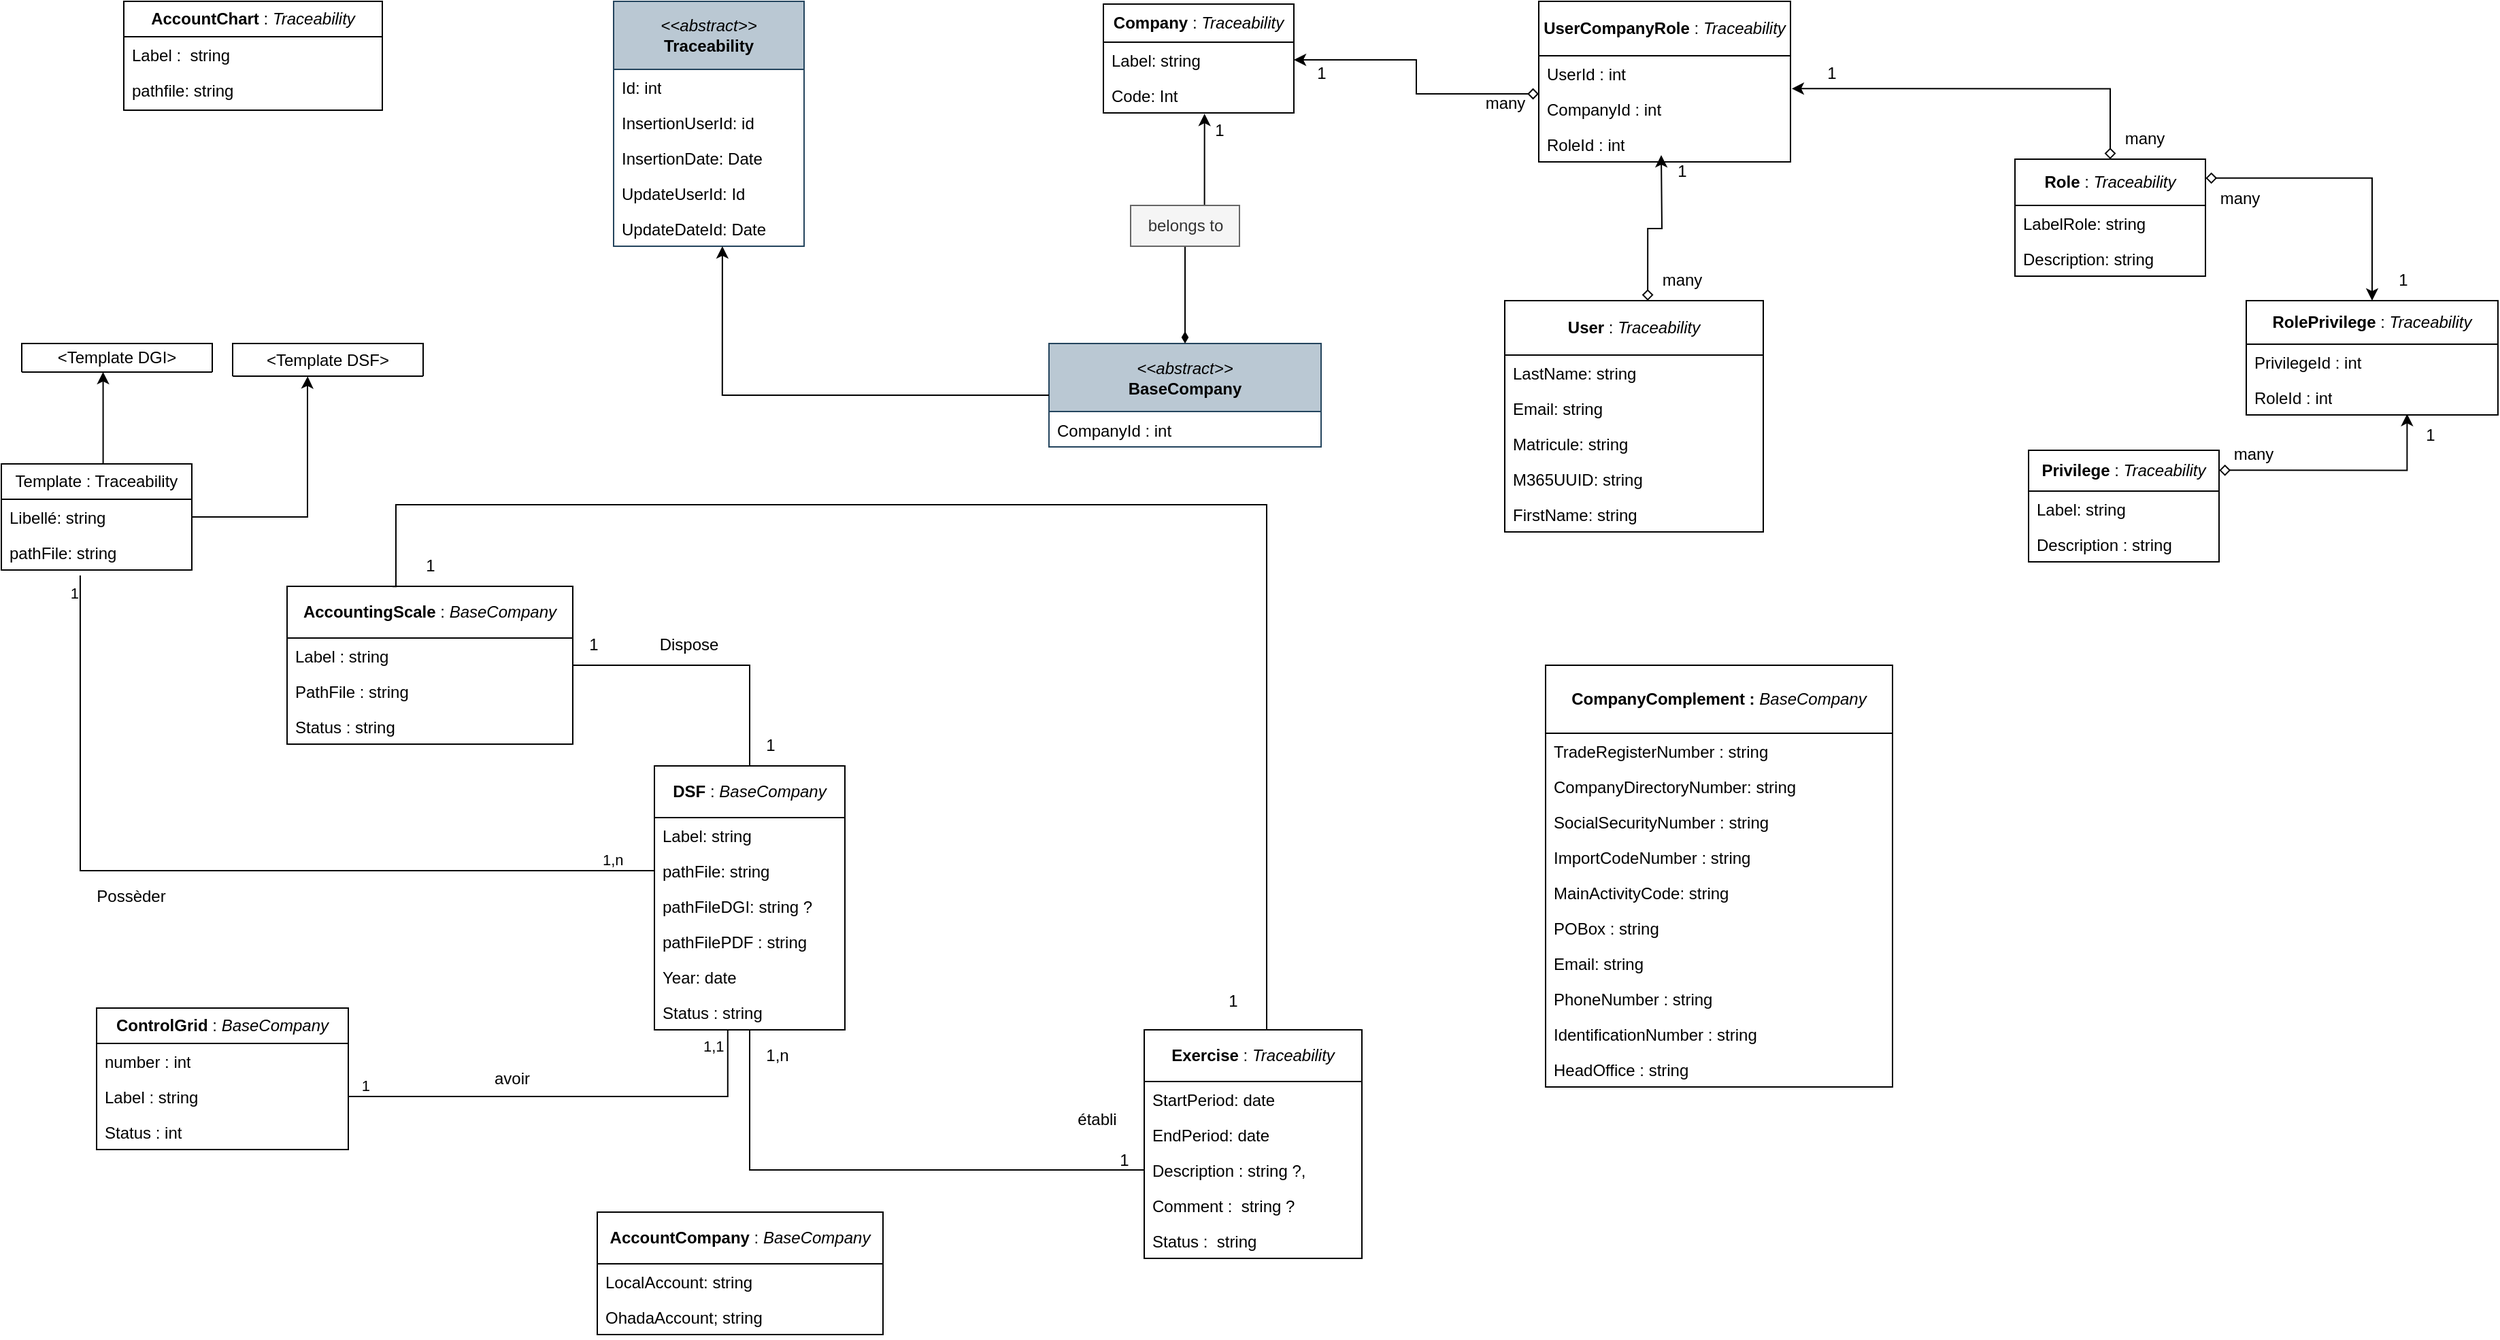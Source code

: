 <mxfile version="26.0.10" pages="5">
  <diagram name="Diagramme_classe" id="sAInUBp9SPaTB_44OAQI">
    <mxGraphModel dx="2375" dy="1833" grid="1" gridSize="10" guides="1" tooltips="1" connect="1" arrows="1" fold="1" page="1" pageScale="1" pageWidth="850" pageHeight="1100" math="0" shadow="0">
      <root>
        <mxCell id="Z375uEBu3RqQqHkyUfMS-0" />
        <mxCell id="Z375uEBu3RqQqHkyUfMS-1" parent="Z375uEBu3RqQqHkyUfMS-0" />
        <mxCell id="Z375uEBu3RqQqHkyUfMS-2" value="&lt;b&gt;User&lt;/b&gt; : &lt;i&gt;Traceability&lt;/i&gt;" style="swimlane;fontStyle=0;childLayout=stackLayout;horizontal=1;startSize=40;fillColor=none;horizontalStack=0;resizeParent=1;resizeParentMax=0;resizeLast=0;collapsible=1;marginBottom=0;whiteSpace=wrap;html=1;" parent="Z375uEBu3RqQqHkyUfMS-1" vertex="1">
          <mxGeometry x="295" y="60" width="190" height="170" as="geometry">
            <mxRectangle x="90" y="150" width="70" height="30" as="alternateBounds" />
          </mxGeometry>
        </mxCell>
        <mxCell id="Z375uEBu3RqQqHkyUfMS-3" value="LastName: string" style="text;strokeColor=none;fillColor=none;align=left;verticalAlign=top;spacingLeft=4;spacingRight=4;overflow=hidden;rotatable=0;points=[[0,0.5],[1,0.5]];portConstraint=eastwest;whiteSpace=wrap;html=1;" parent="Z375uEBu3RqQqHkyUfMS-2" vertex="1">
          <mxGeometry y="40" width="190" height="26" as="geometry" />
        </mxCell>
        <mxCell id="Z375uEBu3RqQqHkyUfMS-4" value="Email: string" style="text;strokeColor=none;fillColor=none;align=left;verticalAlign=top;spacingLeft=4;spacingRight=4;overflow=hidden;rotatable=0;points=[[0,0.5],[1,0.5]];portConstraint=eastwest;whiteSpace=wrap;html=1;" parent="Z375uEBu3RqQqHkyUfMS-2" vertex="1">
          <mxGeometry y="66" width="190" height="26" as="geometry" />
        </mxCell>
        <mxCell id="Z375uEBu3RqQqHkyUfMS-5" value="Matricule: string" style="text;strokeColor=none;fillColor=none;align=left;verticalAlign=top;spacingLeft=4;spacingRight=4;overflow=hidden;rotatable=0;points=[[0,0.5],[1,0.5]];portConstraint=eastwest;whiteSpace=wrap;html=1;" parent="Z375uEBu3RqQqHkyUfMS-2" vertex="1">
          <mxGeometry y="92" width="190" height="26" as="geometry" />
        </mxCell>
        <mxCell id="Z375uEBu3RqQqHkyUfMS-6" value="M365UUID: string" style="text;strokeColor=none;fillColor=none;align=left;verticalAlign=top;spacingLeft=4;spacingRight=4;overflow=hidden;rotatable=0;points=[[0,0.5],[1,0.5]];portConstraint=eastwest;whiteSpace=wrap;html=1;" parent="Z375uEBu3RqQqHkyUfMS-2" vertex="1">
          <mxGeometry y="118" width="190" height="26" as="geometry" />
        </mxCell>
        <mxCell id="Z375uEBu3RqQqHkyUfMS-7" value="FirstName: string" style="text;strokeColor=none;fillColor=none;align=left;verticalAlign=top;spacingLeft=4;spacingRight=4;overflow=hidden;rotatable=0;points=[[0,0.5],[1,0.5]];portConstraint=eastwest;whiteSpace=wrap;html=1;" parent="Z375uEBu3RqQqHkyUfMS-2" vertex="1">
          <mxGeometry y="144" width="190" height="26" as="geometry" />
        </mxCell>
        <mxCell id="Z375uEBu3RqQqHkyUfMS-8" value="&lt;b&gt;Company &lt;/b&gt;: &lt;i&gt;Traceability&lt;/i&gt;" style="swimlane;fontStyle=0;childLayout=stackLayout;horizontal=1;startSize=28;fillColor=none;horizontalStack=0;resizeParent=1;resizeParentMax=0;resizeLast=0;collapsible=1;marginBottom=0;whiteSpace=wrap;html=1;" parent="Z375uEBu3RqQqHkyUfMS-1" vertex="1">
          <mxGeometry y="-158" width="140" height="80" as="geometry" />
        </mxCell>
        <mxCell id="Z375uEBu3RqQqHkyUfMS-9" value="Label: string" style="text;strokeColor=none;fillColor=none;align=left;verticalAlign=top;spacingLeft=4;spacingRight=4;overflow=hidden;rotatable=0;points=[[0,0.5],[1,0.5]];portConstraint=eastwest;whiteSpace=wrap;html=1;" parent="Z375uEBu3RqQqHkyUfMS-8" vertex="1">
          <mxGeometry y="28" width="140" height="26" as="geometry" />
        </mxCell>
        <mxCell id="Z375uEBu3RqQqHkyUfMS-10" value="Code: Int" style="text;strokeColor=none;fillColor=none;align=left;verticalAlign=top;spacingLeft=4;spacingRight=4;overflow=hidden;rotatable=0;points=[[0,0.5],[1,0.5]];portConstraint=eastwest;whiteSpace=wrap;html=1;" parent="Z375uEBu3RqQqHkyUfMS-8" vertex="1">
          <mxGeometry y="54" width="140" height="26" as="geometry" />
        </mxCell>
        <mxCell id="Z375uEBu3RqQqHkyUfMS-11" value="&lt;b&gt;Role &lt;/b&gt;: &lt;i&gt;Traceability&lt;/i&gt;" style="swimlane;fontStyle=0;childLayout=stackLayout;horizontal=1;startSize=34;fillColor=none;horizontalStack=0;resizeParent=1;resizeParentMax=0;resizeLast=0;collapsible=1;marginBottom=0;whiteSpace=wrap;html=1;" parent="Z375uEBu3RqQqHkyUfMS-1" vertex="1">
          <mxGeometry x="670" y="-44" width="140" height="86" as="geometry" />
        </mxCell>
        <mxCell id="Z375uEBu3RqQqHkyUfMS-13" value="LabelRole: string" style="text;strokeColor=none;fillColor=none;align=left;verticalAlign=top;spacingLeft=4;spacingRight=4;overflow=hidden;rotatable=0;points=[[0,0.5],[1,0.5]];portConstraint=eastwest;whiteSpace=wrap;html=1;" parent="Z375uEBu3RqQqHkyUfMS-11" vertex="1">
          <mxGeometry y="34" width="140" height="26" as="geometry" />
        </mxCell>
        <mxCell id="Z375uEBu3RqQqHkyUfMS-14" value="Description: string" style="text;strokeColor=none;fillColor=none;align=left;verticalAlign=top;spacingLeft=4;spacingRight=4;overflow=hidden;rotatable=0;points=[[0,0.5],[1,0.5]];portConstraint=eastwest;whiteSpace=wrap;html=1;" parent="Z375uEBu3RqQqHkyUfMS-11" vertex="1">
          <mxGeometry y="60" width="140" height="26" as="geometry" />
        </mxCell>
        <mxCell id="Z375uEBu3RqQqHkyUfMS-15" value="&lt;b&gt;Privilege &lt;/b&gt;: &lt;i&gt;Traceability&lt;/i&gt;" style="swimlane;fontStyle=0;childLayout=stackLayout;horizontal=1;startSize=30;fillColor=none;horizontalStack=0;resizeParent=1;resizeParentMax=0;resizeLast=0;collapsible=1;marginBottom=0;whiteSpace=wrap;html=1;" parent="Z375uEBu3RqQqHkyUfMS-1" vertex="1">
          <mxGeometry x="680" y="170" width="140" height="82" as="geometry" />
        </mxCell>
        <mxCell id="Z375uEBu3RqQqHkyUfMS-17" value="Label: string" style="text;strokeColor=none;fillColor=none;align=left;verticalAlign=top;spacingLeft=4;spacingRight=4;overflow=hidden;rotatable=0;points=[[0,0.5],[1,0.5]];portConstraint=eastwest;whiteSpace=wrap;html=1;" parent="Z375uEBu3RqQqHkyUfMS-15" vertex="1">
          <mxGeometry y="30" width="140" height="26" as="geometry" />
        </mxCell>
        <mxCell id="Z375uEBu3RqQqHkyUfMS-18" value="Description : string" style="text;strokeColor=none;fillColor=none;align=left;verticalAlign=top;spacingLeft=4;spacingRight=4;overflow=hidden;rotatable=0;points=[[0,0.5],[1,0.5]];portConstraint=eastwest;whiteSpace=wrap;html=1;" parent="Z375uEBu3RqQqHkyUfMS-15" vertex="1">
          <mxGeometry y="56" width="140" height="26" as="geometry" />
        </mxCell>
        <mxCell id="L7PKeCUzlWMnQQc5L4rm-7" style="edgeStyle=orthogonalEdgeStyle;rounded=0;orthogonalLoop=1;jettySize=auto;html=1;entryX=0;entryY=0.5;entryDx=0;entryDy=0;endArrow=none;startFill=0;" parent="Z375uEBu3RqQqHkyUfMS-1" source="Z375uEBu3RqQqHkyUfMS-22" target="L7PKeCUzlWMnQQc5L4rm-4" edge="1">
          <mxGeometry relative="1" as="geometry" />
        </mxCell>
        <mxCell id="Z375uEBu3RqQqHkyUfMS-22" value="&lt;b&gt;DSF &lt;/b&gt;: &lt;i&gt;BaseCompany&lt;/i&gt;" style="swimlane;fontStyle=0;childLayout=stackLayout;horizontal=1;startSize=38;fillColor=none;horizontalStack=0;resizeParent=1;resizeParentMax=0;resizeLast=0;collapsible=1;marginBottom=0;whiteSpace=wrap;html=1;" parent="Z375uEBu3RqQqHkyUfMS-1" vertex="1">
          <mxGeometry x="-330" y="402" width="140" height="194" as="geometry" />
        </mxCell>
        <mxCell id="Z375uEBu3RqQqHkyUfMS-24" value="Label: string" style="text;strokeColor=none;fillColor=none;align=left;verticalAlign=top;spacingLeft=4;spacingRight=4;overflow=hidden;rotatable=0;points=[[0,0.5],[1,0.5]];portConstraint=eastwest;whiteSpace=wrap;html=1;" parent="Z375uEBu3RqQqHkyUfMS-22" vertex="1">
          <mxGeometry y="38" width="140" height="26" as="geometry" />
        </mxCell>
        <mxCell id="Z375uEBu3RqQqHkyUfMS-25" value="pathFile: string" style="text;strokeColor=none;fillColor=none;align=left;verticalAlign=top;spacingLeft=4;spacingRight=4;overflow=hidden;rotatable=0;points=[[0,0.5],[1,0.5]];portConstraint=eastwest;whiteSpace=wrap;html=1;" parent="Z375uEBu3RqQqHkyUfMS-22" vertex="1">
          <mxGeometry y="64" width="140" height="26" as="geometry" />
        </mxCell>
        <mxCell id="Z375uEBu3RqQqHkyUfMS-26" value="pathFileDGI: string ?" style="text;strokeColor=none;fillColor=none;align=left;verticalAlign=top;spacingLeft=4;spacingRight=4;overflow=hidden;rotatable=0;points=[[0,0.5],[1,0.5]];portConstraint=eastwest;whiteSpace=wrap;html=1;" parent="Z375uEBu3RqQqHkyUfMS-22" vertex="1">
          <mxGeometry y="90" width="140" height="26" as="geometry" />
        </mxCell>
        <mxCell id="Z375uEBu3RqQqHkyUfMS-28" value="pathFilePDF : string" style="text;strokeColor=none;fillColor=none;align=left;verticalAlign=top;spacingLeft=4;spacingRight=4;overflow=hidden;rotatable=0;points=[[0,0.5],[1,0.5]];portConstraint=eastwest;whiteSpace=wrap;html=1;" parent="Z375uEBu3RqQqHkyUfMS-22" vertex="1">
          <mxGeometry y="116" width="140" height="26" as="geometry" />
        </mxCell>
        <mxCell id="L7PKeCUzlWMnQQc5L4rm-0" value="Year: date" style="text;strokeColor=none;fillColor=none;align=left;verticalAlign=top;spacingLeft=4;spacingRight=4;overflow=hidden;rotatable=0;points=[[0,0.5],[1,0.5]];portConstraint=eastwest;whiteSpace=wrap;html=1;" parent="Z375uEBu3RqQqHkyUfMS-22" vertex="1">
          <mxGeometry y="142" width="140" height="26" as="geometry" />
        </mxCell>
        <mxCell id="qem_2TATjBy_XrHpphB_-0" value="Status : string" style="text;strokeColor=none;fillColor=none;align=left;verticalAlign=top;spacingLeft=4;spacingRight=4;overflow=hidden;rotatable=0;points=[[0,0.5],[1,0.5]];portConstraint=eastwest;whiteSpace=wrap;html=1;" parent="Z375uEBu3RqQqHkyUfMS-22" vertex="1">
          <mxGeometry y="168" width="140" height="26" as="geometry" />
        </mxCell>
        <mxCell id="Z375uEBu3RqQqHkyUfMS-29" value="&lt;b&gt;AccountCompany&lt;/b&gt; : &lt;i&gt;BaseCompany&lt;/i&gt;" style="swimlane;fontStyle=0;childLayout=stackLayout;horizontal=1;startSize=38;fillColor=none;horizontalStack=0;resizeParent=1;resizeParentMax=0;resizeLast=0;collapsible=1;marginBottom=0;whiteSpace=wrap;html=1;" parent="Z375uEBu3RqQqHkyUfMS-1" vertex="1">
          <mxGeometry x="-372" y="730" width="210" height="90" as="geometry" />
        </mxCell>
        <mxCell id="Z375uEBu3RqQqHkyUfMS-31" value="LocalAccount: string" style="text;strokeColor=none;fillColor=none;align=left;verticalAlign=top;spacingLeft=4;spacingRight=4;overflow=hidden;rotatable=0;points=[[0,0.5],[1,0.5]];portConstraint=eastwest;whiteSpace=wrap;html=1;" parent="Z375uEBu3RqQqHkyUfMS-29" vertex="1">
          <mxGeometry y="38" width="210" height="26" as="geometry" />
        </mxCell>
        <mxCell id="Z375uEBu3RqQqHkyUfMS-32" value="OhadaAccount; string" style="text;strokeColor=none;fillColor=none;align=left;verticalAlign=top;spacingLeft=4;spacingRight=4;overflow=hidden;rotatable=0;points=[[0,0.5],[1,0.5]];portConstraint=eastwest;whiteSpace=wrap;html=1;" parent="Z375uEBu3RqQqHkyUfMS-29" vertex="1">
          <mxGeometry y="64" width="210" height="26" as="geometry" />
        </mxCell>
        <mxCell id="Z375uEBu3RqQqHkyUfMS-33" value="&lt;b&gt;AccountChart &lt;/b&gt;: &lt;i&gt;Traceability&lt;/i&gt;" style="swimlane;fontStyle=0;childLayout=stackLayout;horizontal=1;startSize=26;fillColor=none;horizontalStack=0;resizeParent=1;resizeParentMax=0;resizeLast=0;collapsible=1;marginBottom=0;whiteSpace=wrap;html=1;" parent="Z375uEBu3RqQqHkyUfMS-1" vertex="1">
          <mxGeometry x="-720" y="-160" width="190" height="80" as="geometry" />
        </mxCell>
        <mxCell id="Z375uEBu3RqQqHkyUfMS-34" value="Label :&amp;nbsp; string" style="text;strokeColor=none;fillColor=none;align=left;verticalAlign=top;spacingLeft=4;spacingRight=4;overflow=hidden;rotatable=0;points=[[0,0.5],[1,0.5]];portConstraint=eastwest;whiteSpace=wrap;html=1;" parent="Z375uEBu3RqQqHkyUfMS-33" vertex="1">
          <mxGeometry y="26" width="190" height="26" as="geometry" />
        </mxCell>
        <mxCell id="Z375uEBu3RqQqHkyUfMS-35" value="pathfile: string" style="text;strokeColor=none;fillColor=none;align=left;verticalAlign=top;spacingLeft=4;spacingRight=4;overflow=hidden;rotatable=0;points=[[0,0.5],[1,0.5]];portConstraint=eastwest;whiteSpace=wrap;html=1;" parent="Z375uEBu3RqQqHkyUfMS-33" vertex="1">
          <mxGeometry y="52" width="190" height="28" as="geometry" />
        </mxCell>
        <mxCell id="Z375uEBu3RqQqHkyUfMS-56" style="edgeStyle=orthogonalEdgeStyle;rounded=0;orthogonalLoop=1;jettySize=auto;html=1;entryX=0.427;entryY=0.997;entryDx=0;entryDy=0;entryPerimeter=0;" parent="Z375uEBu3RqQqHkyUfMS-1" source="Z375uEBu3RqQqHkyUfMS-58" target="Z375uEBu3RqQqHkyUfMS-80" edge="1">
          <mxGeometry relative="1" as="geometry">
            <Array as="points">
              <mxPoint x="-735" y="160" />
            </Array>
          </mxGeometry>
        </mxCell>
        <mxCell id="Z375uEBu3RqQqHkyUfMS-57" style="edgeStyle=orthogonalEdgeStyle;rounded=0;orthogonalLoop=1;jettySize=auto;html=1;entryX=0.394;entryY=1.007;entryDx=0;entryDy=0;entryPerimeter=0;" parent="Z375uEBu3RqQqHkyUfMS-1" source="Z375uEBu3RqQqHkyUfMS-58" target="Z375uEBu3RqQqHkyUfMS-81" edge="1">
          <mxGeometry relative="1" as="geometry">
            <Array as="points">
              <mxPoint x="-585" y="219" />
              <mxPoint x="-585" y="121" />
            </Array>
          </mxGeometry>
        </mxCell>
        <mxCell id="Z375uEBu3RqQqHkyUfMS-58" value="Template : Traceability" style="swimlane;fontStyle=0;childLayout=stackLayout;horizontal=1;startSize=26;fillColor=none;horizontalStack=0;resizeParent=1;resizeParentMax=0;resizeLast=0;collapsible=1;marginBottom=0;whiteSpace=wrap;html=1;" parent="Z375uEBu3RqQqHkyUfMS-1" vertex="1">
          <mxGeometry x="-810" y="180" width="140" height="78" as="geometry" />
        </mxCell>
        <mxCell id="Z375uEBu3RqQqHkyUfMS-59" value="Libellé: string" style="text;strokeColor=none;fillColor=none;align=left;verticalAlign=top;spacingLeft=4;spacingRight=4;overflow=hidden;rotatable=0;points=[[0,0.5],[1,0.5]];portConstraint=eastwest;whiteSpace=wrap;html=1;" parent="Z375uEBu3RqQqHkyUfMS-58" vertex="1">
          <mxGeometry y="26" width="140" height="26" as="geometry" />
        </mxCell>
        <mxCell id="Z375uEBu3RqQqHkyUfMS-60" value="pathFile: string" style="text;strokeColor=none;fillColor=none;align=left;verticalAlign=top;spacingLeft=4;spacingRight=4;overflow=hidden;rotatable=0;points=[[0,0.5],[1,0.5]];portConstraint=eastwest;whiteSpace=wrap;html=1;" parent="Z375uEBu3RqQqHkyUfMS-58" vertex="1">
          <mxGeometry y="52" width="140" height="26" as="geometry" />
        </mxCell>
        <mxCell id="Z375uEBu3RqQqHkyUfMS-61" value="&lt;b&gt;ControlGrid&amp;nbsp;&lt;/b&gt;: &lt;i&gt;BaseCompany&lt;/i&gt;" style="swimlane;fontStyle=0;childLayout=stackLayout;horizontal=1;startSize=26;fillColor=none;horizontalStack=0;resizeParent=1;resizeParentMax=0;resizeLast=0;collapsible=1;marginBottom=0;whiteSpace=wrap;html=1;" parent="Z375uEBu3RqQqHkyUfMS-1" vertex="1">
          <mxGeometry x="-740" y="580" width="185" height="104" as="geometry" />
        </mxCell>
        <mxCell id="Z375uEBu3RqQqHkyUfMS-62" value="number : int" style="text;strokeColor=none;fillColor=none;align=left;verticalAlign=top;spacingLeft=4;spacingRight=4;overflow=hidden;rotatable=0;points=[[0,0.5],[1,0.5]];portConstraint=eastwest;whiteSpace=wrap;html=1;" parent="Z375uEBu3RqQqHkyUfMS-61" vertex="1">
          <mxGeometry y="26" width="185" height="26" as="geometry" />
        </mxCell>
        <mxCell id="Z375uEBu3RqQqHkyUfMS-63" value="Label : string" style="text;strokeColor=none;fillColor=none;align=left;verticalAlign=top;spacingLeft=4;spacingRight=4;overflow=hidden;rotatable=0;points=[[0,0.5],[1,0.5]];portConstraint=eastwest;whiteSpace=wrap;html=1;" parent="Z375uEBu3RqQqHkyUfMS-61" vertex="1">
          <mxGeometry y="52" width="185" height="26" as="geometry" />
        </mxCell>
        <mxCell id="Z375uEBu3RqQqHkyUfMS-64" value="Status : int" style="text;strokeColor=none;fillColor=none;align=left;verticalAlign=top;spacingLeft=4;spacingRight=4;overflow=hidden;rotatable=0;points=[[0,0.5],[1,0.5]];portConstraint=eastwest;whiteSpace=wrap;html=1;" parent="Z375uEBu3RqQqHkyUfMS-61" vertex="1">
          <mxGeometry y="78" width="185" height="26" as="geometry" />
        </mxCell>
        <mxCell id="Z375uEBu3RqQqHkyUfMS-65" value="" style="endArrow=none;html=1;edgeStyle=orthogonalEdgeStyle;rounded=0;entryX=1;entryY=0.5;entryDx=0;entryDy=0;exitX=0.385;exitY=1.009;exitDx=0;exitDy=0;exitPerimeter=0;" parent="Z375uEBu3RqQqHkyUfMS-1" source="qem_2TATjBy_XrHpphB_-0" target="Z375uEBu3RqQqHkyUfMS-63" edge="1">
          <mxGeometry relative="1" as="geometry">
            <mxPoint x="-276" y="600" as="sourcePoint" />
            <mxPoint x="-370" y="648.5" as="targetPoint" />
          </mxGeometry>
        </mxCell>
        <mxCell id="Z375uEBu3RqQqHkyUfMS-66" value="1,1" style="edgeLabel;resizable=0;html=1;align=left;verticalAlign=bottom;" parent="Z375uEBu3RqQqHkyUfMS-65" connectable="0" vertex="1">
          <mxGeometry x="-1" relative="1" as="geometry">
            <mxPoint x="-20" y="20" as="offset" />
          </mxGeometry>
        </mxCell>
        <mxCell id="Z375uEBu3RqQqHkyUfMS-67" value="1" style="edgeLabel;resizable=0;html=1;align=right;verticalAlign=bottom;" parent="Z375uEBu3RqQqHkyUfMS-65" connectable="0" vertex="1">
          <mxGeometry x="1" relative="1" as="geometry">
            <mxPoint x="16" as="offset" />
          </mxGeometry>
        </mxCell>
        <mxCell id="Z375uEBu3RqQqHkyUfMS-68" value="avoir" style="text;html=1;align=center;verticalAlign=middle;resizable=0;points=[];autosize=1;strokeColor=none;fillColor=none;" parent="Z375uEBu3RqQqHkyUfMS-1" vertex="1">
          <mxGeometry x="-460" y="617" width="50" height="30" as="geometry" />
        </mxCell>
        <mxCell id="Z375uEBu3RqQqHkyUfMS-69" value="" style="endArrow=none;html=1;edgeStyle=orthogonalEdgeStyle;rounded=0;exitX=0;exitY=0.5;exitDx=0;exitDy=0;entryX=0.414;entryY=1.156;entryDx=0;entryDy=0;entryPerimeter=0;" parent="Z375uEBu3RqQqHkyUfMS-1" source="Z375uEBu3RqQqHkyUfMS-25" target="Z375uEBu3RqQqHkyUfMS-60" edge="1">
          <mxGeometry relative="1" as="geometry">
            <mxPoint x="-795" y="446" as="sourcePoint" />
            <mxPoint x="-750" y="380" as="targetPoint" />
            <Array as="points">
              <mxPoint x="-752" y="479" />
            </Array>
          </mxGeometry>
        </mxCell>
        <mxCell id="Z375uEBu3RqQqHkyUfMS-70" value="1,n" style="edgeLabel;resizable=0;html=1;align=left;verticalAlign=bottom;" parent="Z375uEBu3RqQqHkyUfMS-69" connectable="0" vertex="1">
          <mxGeometry x="-1" relative="1" as="geometry">
            <mxPoint x="-40" as="offset" />
          </mxGeometry>
        </mxCell>
        <mxCell id="Z375uEBu3RqQqHkyUfMS-71" value="1" style="edgeLabel;resizable=0;html=1;align=right;verticalAlign=bottom;" parent="Z375uEBu3RqQqHkyUfMS-69" connectable="0" vertex="1">
          <mxGeometry x="1" relative="1" as="geometry">
            <mxPoint y="21" as="offset" />
          </mxGeometry>
        </mxCell>
        <mxCell id="Z375uEBu3RqQqHkyUfMS-72" value="Possèder" style="text;html=1;align=center;verticalAlign=middle;resizable=0;points=[];autosize=1;strokeColor=none;fillColor=none;" parent="Z375uEBu3RqQqHkyUfMS-1" vertex="1">
          <mxGeometry x="-750" y="483" width="70" height="30" as="geometry" />
        </mxCell>
        <mxCell id="Z375uEBu3RqQqHkyUfMS-80" value="&amp;lt;Template DGI&amp;gt;" style="swimlane;fontStyle=0;childLayout=stackLayout;horizontal=1;startSize=21;fillColor=none;horizontalStack=0;resizeParent=1;resizeParentMax=0;resizeLast=0;collapsible=1;marginBottom=0;whiteSpace=wrap;html=1;" parent="Z375uEBu3RqQqHkyUfMS-1" vertex="1">
          <mxGeometry x="-795" y="91.5" width="140" height="21" as="geometry" />
        </mxCell>
        <mxCell id="Z375uEBu3RqQqHkyUfMS-81" value="&amp;lt;Template DSF&amp;gt;" style="swimlane;fontStyle=0;childLayout=stackLayout;horizontal=1;startSize=26;fillColor=none;horizontalStack=0;resizeParent=1;resizeParentMax=0;resizeLast=0;collapsible=1;marginBottom=0;whiteSpace=wrap;html=1;" parent="Z375uEBu3RqQqHkyUfMS-1" vertex="1">
          <mxGeometry x="-640" y="91.5" width="140" height="24" as="geometry" />
        </mxCell>
        <mxCell id="Z375uEBu3RqQqHkyUfMS-82" value="&lt;div&gt;&lt;i&gt;&amp;lt;&amp;lt;abstract&amp;gt;&amp;gt;&lt;/i&gt;&lt;br&gt;&lt;/div&gt;&lt;b&gt;Traceability&lt;/b&gt;" style="swimlane;fontStyle=0;childLayout=stackLayout;horizontal=1;startSize=50;fillColor=#bac8d3;horizontalStack=0;resizeParent=1;resizeParentMax=0;resizeLast=0;collapsible=1;marginBottom=0;whiteSpace=wrap;html=1;strokeColor=#23445d;" parent="Z375uEBu3RqQqHkyUfMS-1" vertex="1">
          <mxGeometry x="-360" y="-160" width="140" height="180" as="geometry" />
        </mxCell>
        <mxCell id="Z375uEBu3RqQqHkyUfMS-83" value="Id: int" style="text;strokeColor=none;fillColor=none;align=left;verticalAlign=top;spacingLeft=4;spacingRight=4;overflow=hidden;rotatable=0;points=[[0,0.5],[1,0.5]];portConstraint=eastwest;whiteSpace=wrap;html=1;" parent="Z375uEBu3RqQqHkyUfMS-82" vertex="1">
          <mxGeometry y="50" width="140" height="26" as="geometry" />
        </mxCell>
        <mxCell id="Z375uEBu3RqQqHkyUfMS-84" value="InsertionUserId: id" style="text;strokeColor=none;fillColor=none;align=left;verticalAlign=top;spacingLeft=4;spacingRight=4;overflow=hidden;rotatable=0;points=[[0,0.5],[1,0.5]];portConstraint=eastwest;whiteSpace=wrap;html=1;" parent="Z375uEBu3RqQqHkyUfMS-82" vertex="1">
          <mxGeometry y="76" width="140" height="26" as="geometry" />
        </mxCell>
        <mxCell id="Z375uEBu3RqQqHkyUfMS-85" value="InsertionDate: Date" style="text;strokeColor=none;fillColor=none;align=left;verticalAlign=top;spacingLeft=4;spacingRight=4;overflow=hidden;rotatable=0;points=[[0,0.5],[1,0.5]];portConstraint=eastwest;whiteSpace=wrap;html=1;" parent="Z375uEBu3RqQqHkyUfMS-82" vertex="1">
          <mxGeometry y="102" width="140" height="26" as="geometry" />
        </mxCell>
        <mxCell id="Z375uEBu3RqQqHkyUfMS-86" value="UpdateUserId: Id" style="text;strokeColor=none;fillColor=none;align=left;verticalAlign=top;spacingLeft=4;spacingRight=4;overflow=hidden;rotatable=0;points=[[0,0.5],[1,0.5]];portConstraint=eastwest;whiteSpace=wrap;html=1;" parent="Z375uEBu3RqQqHkyUfMS-82" vertex="1">
          <mxGeometry y="128" width="140" height="26" as="geometry" />
        </mxCell>
        <mxCell id="Z375uEBu3RqQqHkyUfMS-87" value="UpdateDateId: Date" style="text;strokeColor=none;fillColor=none;align=left;verticalAlign=top;spacingLeft=4;spacingRight=4;overflow=hidden;rotatable=0;points=[[0,0.5],[1,0.5]];portConstraint=eastwest;whiteSpace=wrap;html=1;" parent="Z375uEBu3RqQqHkyUfMS-82" vertex="1">
          <mxGeometry y="154" width="140" height="26" as="geometry" />
        </mxCell>
        <mxCell id="Z375uEBu3RqQqHkyUfMS-90" value="&lt;b&gt;UserCompanyRole &lt;/b&gt;: &lt;i&gt;Traceability&lt;/i&gt;" style="swimlane;fontStyle=0;childLayout=stackLayout;horizontal=1;startSize=40;fillColor=none;horizontalStack=0;resizeParent=1;resizeParentMax=0;resizeLast=0;collapsible=1;marginBottom=0;whiteSpace=wrap;html=1;" parent="Z375uEBu3RqQqHkyUfMS-1" vertex="1">
          <mxGeometry x="320" y="-160" width="185" height="118" as="geometry">
            <mxRectangle x="90" y="150" width="70" height="30" as="alternateBounds" />
          </mxGeometry>
        </mxCell>
        <mxCell id="Z375uEBu3RqQqHkyUfMS-91" value="UserId : int" style="text;strokeColor=none;fillColor=none;align=left;verticalAlign=top;spacingLeft=4;spacingRight=4;overflow=hidden;rotatable=0;points=[[0,0.5],[1,0.5]];portConstraint=eastwest;whiteSpace=wrap;html=1;" parent="Z375uEBu3RqQqHkyUfMS-90" vertex="1">
          <mxGeometry y="40" width="185" height="26" as="geometry" />
        </mxCell>
        <mxCell id="Z375uEBu3RqQqHkyUfMS-92" value="CompanyId : int" style="text;strokeColor=none;fillColor=none;align=left;verticalAlign=top;spacingLeft=4;spacingRight=4;overflow=hidden;rotatable=0;points=[[0,0.5],[1,0.5]];portConstraint=eastwest;whiteSpace=wrap;html=1;" parent="Z375uEBu3RqQqHkyUfMS-90" vertex="1">
          <mxGeometry y="66" width="185" height="26" as="geometry" />
        </mxCell>
        <mxCell id="8WVjo0FWWdLkfjxtC6fj-0" value="RoleId : int" style="text;strokeColor=none;fillColor=none;align=left;verticalAlign=top;spacingLeft=4;spacingRight=4;overflow=hidden;rotatable=0;points=[[0,0.5],[1,0.5]];portConstraint=eastwest;whiteSpace=wrap;html=1;" parent="Z375uEBu3RqQqHkyUfMS-90" vertex="1">
          <mxGeometry y="92" width="185" height="26" as="geometry" />
        </mxCell>
        <mxCell id="HvjGk9HwD8lpXUWhIc-Q-1" value="&lt;div&gt;&lt;i&gt;&amp;lt;&amp;lt;abstract&amp;gt;&amp;gt;&lt;/i&gt;&lt;br&gt;&lt;/div&gt;&lt;b&gt;BaseCompany&lt;/b&gt;" style="swimlane;fontStyle=0;childLayout=stackLayout;horizontal=1;startSize=50;fillColor=#bac8d3;horizontalStack=0;resizeParent=1;resizeParentMax=0;resizeLast=0;collapsible=1;marginBottom=0;whiteSpace=wrap;html=1;strokeColor=#23445d;" parent="Z375uEBu3RqQqHkyUfMS-1" vertex="1">
          <mxGeometry x="-40" y="91.5" width="200" height="76" as="geometry" />
        </mxCell>
        <mxCell id="HvjGk9HwD8lpXUWhIc-Q-2" value="CompanyId : int" style="text;strokeColor=none;fillColor=none;align=left;verticalAlign=top;spacingLeft=4;spacingRight=4;overflow=hidden;rotatable=0;points=[[0,0.5],[1,0.5]];portConstraint=eastwest;whiteSpace=wrap;html=1;" parent="HvjGk9HwD8lpXUWhIc-Q-1" vertex="1">
          <mxGeometry y="50" width="200" height="26" as="geometry" />
        </mxCell>
        <mxCell id="HvjGk9HwD8lpXUWhIc-Q-7" style="edgeStyle=orthogonalEdgeStyle;rounded=0;orthogonalLoop=1;jettySize=auto;html=1;exitX=0;exitY=0.5;exitDx=0;exitDy=0;entryX=0.571;entryY=1;entryDx=0;entryDy=0;entryPerimeter=0;" parent="Z375uEBu3RqQqHkyUfMS-1" source="HvjGk9HwD8lpXUWhIc-Q-1" target="Z375uEBu3RqQqHkyUfMS-87" edge="1">
          <mxGeometry relative="1" as="geometry" />
        </mxCell>
        <mxCell id="HvjGk9HwD8lpXUWhIc-Q-8" style="edgeStyle=orthogonalEdgeStyle;rounded=0;orthogonalLoop=1;jettySize=auto;html=1;entryX=0.531;entryY=1.023;entryDx=0;entryDy=0;entryPerimeter=0;startArrow=diamondThin;startFill=1;exitX=0.5;exitY=0;exitDx=0;exitDy=0;" parent="Z375uEBu3RqQqHkyUfMS-1" source="HvjGk9HwD8lpXUWhIc-Q-1" target="Z375uEBu3RqQqHkyUfMS-10" edge="1">
          <mxGeometry relative="1" as="geometry">
            <mxPoint x="30" y="140" as="sourcePoint" />
          </mxGeometry>
        </mxCell>
        <mxCell id="HvjGk9HwD8lpXUWhIc-Q-9" value="1" style="text;html=1;align=center;verticalAlign=middle;resizable=0;points=[];autosize=1;strokeColor=none;fillColor=none;" parent="Z375uEBu3RqQqHkyUfMS-1" vertex="1">
          <mxGeometry x="70" y="-80" width="30" height="30" as="geometry" />
        </mxCell>
        <mxCell id="HvjGk9HwD8lpXUWhIc-Q-10" value="belongs to" style="text;html=1;align=center;verticalAlign=middle;resizable=0;points=[];autosize=1;fillColor=#f5f5f5;fontColor=#333333;strokeColor=#666666;" parent="Z375uEBu3RqQqHkyUfMS-1" vertex="1">
          <mxGeometry x="20" y="-10" width="80" height="30" as="geometry" />
        </mxCell>
        <mxCell id="8WVjo0FWWdLkfjxtC6fj-1" style="edgeStyle=orthogonalEdgeStyle;rounded=0;orthogonalLoop=1;jettySize=auto;html=1;entryX=1;entryY=0.5;entryDx=0;entryDy=0;startArrow=diamond;startFill=0;exitX=0;exitY=0.077;exitDx=0;exitDy=0;exitPerimeter=0;" parent="Z375uEBu3RqQqHkyUfMS-1" source="Z375uEBu3RqQqHkyUfMS-92" target="Z375uEBu3RqQqHkyUfMS-9" edge="1">
          <mxGeometry relative="1" as="geometry">
            <mxPoint x="210" y="85" as="sourcePoint" />
            <mxPoint x="234" y="-150" as="targetPoint" />
          </mxGeometry>
        </mxCell>
        <mxCell id="8WVjo0FWWdLkfjxtC6fj-2" value="many" style="text;html=1;align=center;verticalAlign=middle;resizable=0;points=[];autosize=1;strokeColor=none;fillColor=none;" parent="Z375uEBu3RqQqHkyUfMS-1" vertex="1">
          <mxGeometry x="270" y="-100" width="50" height="30" as="geometry" />
        </mxCell>
        <mxCell id="8WVjo0FWWdLkfjxtC6fj-3" value="1" style="text;html=1;align=center;verticalAlign=middle;resizable=0;points=[];autosize=1;strokeColor=none;fillColor=none;" parent="Z375uEBu3RqQqHkyUfMS-1" vertex="1">
          <mxGeometry x="145" y="-122" width="30" height="30" as="geometry" />
        </mxCell>
        <mxCell id="8WVjo0FWWdLkfjxtC6fj-4" style="edgeStyle=orthogonalEdgeStyle;rounded=0;orthogonalLoop=1;jettySize=auto;html=1;entryX=1;entryY=0.5;entryDx=0;entryDy=0;startArrow=diamond;startFill=0;exitX=0.553;exitY=0;exitDx=0;exitDy=0;exitPerimeter=0;" parent="Z375uEBu3RqQqHkyUfMS-1" source="Z375uEBu3RqQqHkyUfMS-2" edge="1">
          <mxGeometry relative="1" as="geometry">
            <mxPoint x="590" y="-28" as="sourcePoint" />
            <mxPoint x="410" y="-47" as="targetPoint" />
          </mxGeometry>
        </mxCell>
        <mxCell id="8WVjo0FWWdLkfjxtC6fj-5" value="many" style="text;html=1;align=center;verticalAlign=middle;resizable=0;points=[];autosize=1;strokeColor=none;fillColor=none;" parent="Z375uEBu3RqQqHkyUfMS-1" vertex="1">
          <mxGeometry x="400" y="30" width="50" height="30" as="geometry" />
        </mxCell>
        <mxCell id="8WVjo0FWWdLkfjxtC6fj-6" value="1" style="text;html=1;align=center;verticalAlign=middle;resizable=0;points=[];autosize=1;strokeColor=none;fillColor=none;" parent="Z375uEBu3RqQqHkyUfMS-1" vertex="1">
          <mxGeometry x="410" y="-50" width="30" height="30" as="geometry" />
        </mxCell>
        <mxCell id="8WVjo0FWWdLkfjxtC6fj-10" style="edgeStyle=orthogonalEdgeStyle;rounded=0;orthogonalLoop=1;jettySize=auto;html=1;entryX=1.005;entryY=-0.071;entryDx=0;entryDy=0;startArrow=diamond;startFill=0;exitX=0.5;exitY=0;exitDx=0;exitDy=0;entryPerimeter=0;" parent="Z375uEBu3RqQqHkyUfMS-1" source="Z375uEBu3RqQqHkyUfMS-11" target="Z375uEBu3RqQqHkyUfMS-92" edge="1">
          <mxGeometry relative="1" as="geometry">
            <mxPoint x="550" y="10" as="sourcePoint" />
            <mxPoint x="560" y="-97" as="targetPoint" />
          </mxGeometry>
        </mxCell>
        <mxCell id="8WVjo0FWWdLkfjxtC6fj-11" value="many" style="text;html=1;align=center;verticalAlign=middle;resizable=0;points=[];autosize=1;strokeColor=none;fillColor=none;" parent="Z375uEBu3RqQqHkyUfMS-1" vertex="1">
          <mxGeometry x="740" y="-74" width="50" height="30" as="geometry" />
        </mxCell>
        <mxCell id="8WVjo0FWWdLkfjxtC6fj-12" value="1" style="text;html=1;align=center;verticalAlign=middle;resizable=0;points=[];autosize=1;strokeColor=none;fillColor=none;" parent="Z375uEBu3RqQqHkyUfMS-1" vertex="1">
          <mxGeometry x="520" y="-122" width="30" height="30" as="geometry" />
        </mxCell>
        <mxCell id="8WVjo0FWWdLkfjxtC6fj-13" value="&lt;b&gt;RolePrivilege&amp;nbsp;&lt;/b&gt;: &lt;i&gt;Traceability&lt;/i&gt;" style="swimlane;fontStyle=0;childLayout=stackLayout;horizontal=1;startSize=32;fillColor=none;horizontalStack=0;resizeParent=1;resizeParentMax=0;resizeLast=0;collapsible=1;marginBottom=0;whiteSpace=wrap;html=1;" parent="Z375uEBu3RqQqHkyUfMS-1" vertex="1">
          <mxGeometry x="840" y="60" width="185" height="84" as="geometry">
            <mxRectangle x="90" y="150" width="70" height="30" as="alternateBounds" />
          </mxGeometry>
        </mxCell>
        <mxCell id="8WVjo0FWWdLkfjxtC6fj-15" value="PrivilegeId : int" style="text;strokeColor=none;fillColor=none;align=left;verticalAlign=top;spacingLeft=4;spacingRight=4;overflow=hidden;rotatable=0;points=[[0,0.5],[1,0.5]];portConstraint=eastwest;whiteSpace=wrap;html=1;" parent="8WVjo0FWWdLkfjxtC6fj-13" vertex="1">
          <mxGeometry y="32" width="185" height="26" as="geometry" />
        </mxCell>
        <mxCell id="8WVjo0FWWdLkfjxtC6fj-16" value="RoleId : int" style="text;strokeColor=none;fillColor=none;align=left;verticalAlign=top;spacingLeft=4;spacingRight=4;overflow=hidden;rotatable=0;points=[[0,0.5],[1,0.5]];portConstraint=eastwest;whiteSpace=wrap;html=1;" parent="8WVjo0FWWdLkfjxtC6fj-13" vertex="1">
          <mxGeometry y="58" width="185" height="26" as="geometry" />
        </mxCell>
        <mxCell id="8WVjo0FWWdLkfjxtC6fj-18" style="edgeStyle=orthogonalEdgeStyle;rounded=0;orthogonalLoop=1;jettySize=auto;html=1;entryX=0.5;entryY=0;entryDx=0;entryDy=0;startArrow=diamond;startFill=0;exitX=1.001;exitY=0.162;exitDx=0;exitDy=0;exitPerimeter=0;" parent="Z375uEBu3RqQqHkyUfMS-1" source="Z375uEBu3RqQqHkyUfMS-11" target="8WVjo0FWWdLkfjxtC6fj-13" edge="1">
          <mxGeometry relative="1" as="geometry">
            <mxPoint x="840" y="40" as="sourcePoint" />
            <mxPoint x="850" y="-67" as="targetPoint" />
          </mxGeometry>
        </mxCell>
        <mxCell id="8WVjo0FWWdLkfjxtC6fj-19" value="many" style="text;html=1;align=center;verticalAlign=middle;resizable=0;points=[];autosize=1;strokeColor=none;fillColor=none;" parent="Z375uEBu3RqQqHkyUfMS-1" vertex="1">
          <mxGeometry x="810" y="-30" width="50" height="30" as="geometry" />
        </mxCell>
        <mxCell id="8WVjo0FWWdLkfjxtC6fj-20" value="1" style="text;html=1;align=center;verticalAlign=middle;resizable=0;points=[];autosize=1;strokeColor=none;fillColor=none;" parent="Z375uEBu3RqQqHkyUfMS-1" vertex="1">
          <mxGeometry x="940" y="30" width="30" height="30" as="geometry" />
        </mxCell>
        <mxCell id="8WVjo0FWWdLkfjxtC6fj-21" style="edgeStyle=orthogonalEdgeStyle;rounded=0;orthogonalLoop=1;jettySize=auto;html=1;startArrow=diamond;startFill=0;exitX=1.001;exitY=0.179;exitDx=0;exitDy=0;exitPerimeter=0;entryX=0.639;entryY=0.971;entryDx=0;entryDy=0;entryPerimeter=0;" parent="Z375uEBu3RqQqHkyUfMS-1" source="Z375uEBu3RqQqHkyUfMS-15" target="8WVjo0FWWdLkfjxtC6fj-16" edge="1">
          <mxGeometry relative="1" as="geometry">
            <mxPoint x="840" y="157" as="sourcePoint" />
            <mxPoint x="960" y="150" as="targetPoint" />
          </mxGeometry>
        </mxCell>
        <mxCell id="8WVjo0FWWdLkfjxtC6fj-22" value="many" style="text;html=1;align=center;verticalAlign=middle;resizable=0;points=[];autosize=1;strokeColor=none;fillColor=none;" parent="Z375uEBu3RqQqHkyUfMS-1" vertex="1">
          <mxGeometry x="820" y="158" width="50" height="30" as="geometry" />
        </mxCell>
        <mxCell id="8WVjo0FWWdLkfjxtC6fj-23" value="1" style="text;html=1;align=center;verticalAlign=middle;resizable=0;points=[];autosize=1;strokeColor=none;fillColor=none;" parent="Z375uEBu3RqQqHkyUfMS-1" vertex="1">
          <mxGeometry x="960" y="144" width="30" height="30" as="geometry" />
        </mxCell>
        <mxCell id="L7PKeCUzlWMnQQc5L4rm-2" value="&lt;b&gt;Exercise&amp;nbsp;&lt;/b&gt;: &lt;i&gt;Traceability&lt;/i&gt;" style="swimlane;fontStyle=0;childLayout=stackLayout;horizontal=1;startSize=38;fillColor=none;horizontalStack=0;resizeParent=1;resizeParentMax=0;resizeLast=0;collapsible=1;marginBottom=0;whiteSpace=wrap;html=1;" parent="Z375uEBu3RqQqHkyUfMS-1" vertex="1">
          <mxGeometry x="30" y="596" width="160" height="168" as="geometry" />
        </mxCell>
        <mxCell id="gWatbt4NUw3e0KrCJrcv-0" value="&lt;span style=&quot;background-color: transparent; color: light-dark(rgb(0, 0, 0), rgb(255, 255, 255));&quot;&gt;StartPeriod&lt;/span&gt;: date" style="text;strokeColor=none;fillColor=none;align=left;verticalAlign=top;spacingLeft=4;spacingRight=4;overflow=hidden;rotatable=0;points=[[0,0.5],[1,0.5]];portConstraint=eastwest;whiteSpace=wrap;html=1;" vertex="1" parent="L7PKeCUzlWMnQQc5L4rm-2">
          <mxGeometry y="38" width="160" height="26" as="geometry" />
        </mxCell>
        <mxCell id="L7PKeCUzlWMnQQc5L4rm-3" value="EndPeriod: date" style="text;strokeColor=none;fillColor=none;align=left;verticalAlign=top;spacingLeft=4;spacingRight=4;overflow=hidden;rotatable=0;points=[[0,0.5],[1,0.5]];portConstraint=eastwest;whiteSpace=wrap;html=1;" parent="L7PKeCUzlWMnQQc5L4rm-2" vertex="1">
          <mxGeometry y="64" width="160" height="26" as="geometry" />
        </mxCell>
        <mxCell id="L7PKeCUzlWMnQQc5L4rm-4" value="Description : string ?,&lt;div&gt;&lt;br&gt;&lt;/div&gt;" style="text;strokeColor=none;fillColor=none;align=left;verticalAlign=top;spacingLeft=4;spacingRight=4;overflow=hidden;rotatable=0;points=[[0,0.5],[1,0.5]];portConstraint=eastwest;whiteSpace=wrap;html=1;" parent="L7PKeCUzlWMnQQc5L4rm-2" vertex="1">
          <mxGeometry y="90" width="160" height="26" as="geometry" />
        </mxCell>
        <mxCell id="L7PKeCUzlWMnQQc5L4rm-5" value="Comment :&amp;nbsp; string ?" style="text;strokeColor=none;fillColor=none;align=left;verticalAlign=top;spacingLeft=4;spacingRight=4;overflow=hidden;rotatable=0;points=[[0,0.5],[1,0.5]];portConstraint=eastwest;whiteSpace=wrap;html=1;" parent="L7PKeCUzlWMnQQc5L4rm-2" vertex="1">
          <mxGeometry y="116" width="160" height="26" as="geometry" />
        </mxCell>
        <mxCell id="L7PKeCUzlWMnQQc5L4rm-6" value="Status :&amp;nbsp; string" style="text;strokeColor=none;fillColor=none;align=left;verticalAlign=top;spacingLeft=4;spacingRight=4;overflow=hidden;rotatable=0;points=[[0,0.5],[1,0.5]];portConstraint=eastwest;whiteSpace=wrap;html=1;" parent="L7PKeCUzlWMnQQc5L4rm-2" vertex="1">
          <mxGeometry y="142" width="160" height="26" as="geometry" />
        </mxCell>
        <mxCell id="L7PKeCUzlWMnQQc5L4rm-8" value="1" style="text;html=1;align=center;verticalAlign=middle;resizable=0;points=[];autosize=1;strokeColor=none;fillColor=none;" parent="Z375uEBu3RqQqHkyUfMS-1" vertex="1">
          <mxGeometry y="677" width="30" height="30" as="geometry" />
        </mxCell>
        <mxCell id="L7PKeCUzlWMnQQc5L4rm-9" value="1,n" style="text;html=1;align=center;verticalAlign=middle;resizable=0;points=[];autosize=1;strokeColor=none;fillColor=none;" parent="Z375uEBu3RqQqHkyUfMS-1" vertex="1">
          <mxGeometry x="-260" y="600" width="40" height="30" as="geometry" />
        </mxCell>
        <mxCell id="L7PKeCUzlWMnQQc5L4rm-10" value="établi" style="text;html=1;align=center;verticalAlign=middle;resizable=0;points=[];autosize=1;strokeColor=none;fillColor=none;" parent="Z375uEBu3RqQqHkyUfMS-1" vertex="1">
          <mxGeometry x="-30" y="647" width="50" height="30" as="geometry" />
        </mxCell>
        <mxCell id="yS5ELZq0_pykKk3T-5d_-0" value="&lt;b&gt;AccountingScale&amp;nbsp;&lt;/b&gt;: &lt;i&gt;BaseCompany&lt;/i&gt;" style="swimlane;fontStyle=0;childLayout=stackLayout;horizontal=1;startSize=38;fillColor=none;horizontalStack=0;resizeParent=1;resizeParentMax=0;resizeLast=0;collapsible=1;marginBottom=0;whiteSpace=wrap;html=1;" parent="Z375uEBu3RqQqHkyUfMS-1" vertex="1">
          <mxGeometry x="-600" y="270" width="210" height="116" as="geometry" />
        </mxCell>
        <mxCell id="yS5ELZq0_pykKk3T-5d_-1" value="Label : string" style="text;strokeColor=none;fillColor=none;align=left;verticalAlign=top;spacingLeft=4;spacingRight=4;overflow=hidden;rotatable=0;points=[[0,0.5],[1,0.5]];portConstraint=eastwest;whiteSpace=wrap;html=1;" parent="yS5ELZq0_pykKk3T-5d_-0" vertex="1">
          <mxGeometry y="38" width="210" height="26" as="geometry" />
        </mxCell>
        <mxCell id="yS5ELZq0_pykKk3T-5d_-3" value="PathFile : string" style="text;strokeColor=none;fillColor=none;align=left;verticalAlign=top;spacingLeft=4;spacingRight=4;overflow=hidden;rotatable=0;points=[[0,0.5],[1,0.5]];portConstraint=eastwest;whiteSpace=wrap;html=1;" parent="yS5ELZq0_pykKk3T-5d_-0" vertex="1">
          <mxGeometry y="64" width="210" height="26" as="geometry" />
        </mxCell>
        <mxCell id="yS5ELZq0_pykKk3T-5d_-2" value="Status : string" style="text;strokeColor=none;fillColor=none;align=left;verticalAlign=top;spacingLeft=4;spacingRight=4;overflow=hidden;rotatable=0;points=[[0,0.5],[1,0.5]];portConstraint=eastwest;whiteSpace=wrap;html=1;" parent="yS5ELZq0_pykKk3T-5d_-0" vertex="1">
          <mxGeometry y="90" width="210" height="26" as="geometry" />
        </mxCell>
        <mxCell id="yS5ELZq0_pykKk3T-5d_-4" style="edgeStyle=orthogonalEdgeStyle;rounded=0;orthogonalLoop=1;jettySize=auto;html=1;entryX=0.5;entryY=0;entryDx=0;entryDy=0;endArrow=none;startFill=0;" parent="Z375uEBu3RqQqHkyUfMS-1" source="yS5ELZq0_pykKk3T-5d_-0" target="Z375uEBu3RqQqHkyUfMS-22" edge="1">
          <mxGeometry relative="1" as="geometry" />
        </mxCell>
        <mxCell id="yS5ELZq0_pykKk3T-5d_-5" value="1" style="text;html=1;align=center;verticalAlign=middle;resizable=0;points=[];autosize=1;strokeColor=none;fillColor=none;" parent="Z375uEBu3RqQqHkyUfMS-1" vertex="1">
          <mxGeometry x="-260" y="372" width="30" height="30" as="geometry" />
        </mxCell>
        <mxCell id="yS5ELZq0_pykKk3T-5d_-6" value="1" style="text;html=1;align=center;verticalAlign=middle;resizable=0;points=[];autosize=1;strokeColor=none;fillColor=none;" parent="Z375uEBu3RqQqHkyUfMS-1" vertex="1">
          <mxGeometry x="-390" y="298" width="30" height="30" as="geometry" />
        </mxCell>
        <mxCell id="yS5ELZq0_pykKk3T-5d_-7" value="Dispose" style="text;html=1;align=center;verticalAlign=middle;resizable=0;points=[];autosize=1;strokeColor=none;fillColor=none;" parent="Z375uEBu3RqQqHkyUfMS-1" vertex="1">
          <mxGeometry x="-340" y="298" width="70" height="30" as="geometry" />
        </mxCell>
        <mxCell id="7mPgyNoJt3XDk2JbSvPs-0" value="&lt;div&gt;&lt;b style=&quot;background-color: transparent; color: light-dark(rgb(0, 0, 0), rgb(255, 255, 255));&quot;&gt;CompanyComplement : &lt;/b&gt;&lt;span style=&quot;background-color: transparent; color: light-dark(rgb(0, 0, 0), rgb(255, 255, 255));&quot;&gt;&lt;i&gt;BaseCompany&lt;/i&gt;&lt;/span&gt;&lt;/div&gt;" style="swimlane;fontStyle=0;childLayout=stackLayout;horizontal=1;startSize=50;horizontalStack=0;resizeParent=1;resizeParentMax=0;resizeLast=0;collapsible=1;marginBottom=0;whiteSpace=wrap;html=1;fillColor=none;" parent="Z375uEBu3RqQqHkyUfMS-1" vertex="1">
          <mxGeometry x="325" y="328" width="255" height="310" as="geometry" />
        </mxCell>
        <mxCell id="7mPgyNoJt3XDk2JbSvPs-3" value="TradeRegisterNumber : string" style="text;strokeColor=none;fillColor=none;align=left;verticalAlign=top;spacingLeft=4;spacingRight=4;overflow=hidden;rotatable=0;points=[[0,0.5],[1,0.5]];portConstraint=eastwest;whiteSpace=wrap;html=1;" parent="7mPgyNoJt3XDk2JbSvPs-0" vertex="1">
          <mxGeometry y="50" width="255" height="26" as="geometry" />
        </mxCell>
        <mxCell id="7mPgyNoJt3XDk2JbSvPs-4" value="CompanyDirectoryNumber: string" style="text;strokeColor=none;fillColor=none;align=left;verticalAlign=top;spacingLeft=4;spacingRight=4;overflow=hidden;rotatable=0;points=[[0,0.5],[1,0.5]];portConstraint=eastwest;whiteSpace=wrap;html=1;" parent="7mPgyNoJt3XDk2JbSvPs-0" vertex="1">
          <mxGeometry y="76" width="255" height="26" as="geometry" />
        </mxCell>
        <mxCell id="7mPgyNoJt3XDk2JbSvPs-5" value="SocialSecurityNumber : string" style="text;strokeColor=none;fillColor=none;align=left;verticalAlign=top;spacingLeft=4;spacingRight=4;overflow=hidden;rotatable=0;points=[[0,0.5],[1,0.5]];portConstraint=eastwest;whiteSpace=wrap;html=1;" parent="7mPgyNoJt3XDk2JbSvPs-0" vertex="1">
          <mxGeometry y="102" width="255" height="26" as="geometry" />
        </mxCell>
        <mxCell id="7mPgyNoJt3XDk2JbSvPs-6" value="ImportCodeNumber : string" style="text;strokeColor=none;fillColor=none;align=left;verticalAlign=top;spacingLeft=4;spacingRight=4;overflow=hidden;rotatable=0;points=[[0,0.5],[1,0.5]];portConstraint=eastwest;whiteSpace=wrap;html=1;" parent="7mPgyNoJt3XDk2JbSvPs-0" vertex="1">
          <mxGeometry y="128" width="255" height="26" as="geometry" />
        </mxCell>
        <mxCell id="7mPgyNoJt3XDk2JbSvPs-7" value="MainActivityCode: string" style="text;strokeColor=none;fillColor=none;align=left;verticalAlign=top;spacingLeft=4;spacingRight=4;overflow=hidden;rotatable=0;points=[[0,0.5],[1,0.5]];portConstraint=eastwest;whiteSpace=wrap;html=1;" parent="7mPgyNoJt3XDk2JbSvPs-0" vertex="1">
          <mxGeometry y="154" width="255" height="26" as="geometry" />
        </mxCell>
        <mxCell id="7mPgyNoJt3XDk2JbSvPs-8" value="POBox : string" style="text;strokeColor=none;fillColor=none;align=left;verticalAlign=top;spacingLeft=4;spacingRight=4;overflow=hidden;rotatable=0;points=[[0,0.5],[1,0.5]];portConstraint=eastwest;whiteSpace=wrap;html=1;" parent="7mPgyNoJt3XDk2JbSvPs-0" vertex="1">
          <mxGeometry y="180" width="255" height="26" as="geometry" />
        </mxCell>
        <mxCell id="7mPgyNoJt3XDk2JbSvPs-9" value="Email: string" style="text;strokeColor=none;fillColor=none;align=left;verticalAlign=top;spacingLeft=4;spacingRight=4;overflow=hidden;rotatable=0;points=[[0,0.5],[1,0.5]];portConstraint=eastwest;whiteSpace=wrap;html=1;" parent="7mPgyNoJt3XDk2JbSvPs-0" vertex="1">
          <mxGeometry y="206" width="255" height="26" as="geometry" />
        </mxCell>
        <mxCell id="7mPgyNoJt3XDk2JbSvPs-10" value="PhoneNumber : string" style="text;strokeColor=none;fillColor=none;align=left;verticalAlign=top;spacingLeft=4;spacingRight=4;overflow=hidden;rotatable=0;points=[[0,0.5],[1,0.5]];portConstraint=eastwest;whiteSpace=wrap;html=1;" parent="7mPgyNoJt3XDk2JbSvPs-0" vertex="1">
          <mxGeometry y="232" width="255" height="26" as="geometry" />
        </mxCell>
        <mxCell id="7mPgyNoJt3XDk2JbSvPs-11" value="IdentificationNumber : string" style="text;strokeColor=none;fillColor=none;align=left;verticalAlign=top;spacingLeft=4;spacingRight=4;overflow=hidden;rotatable=0;points=[[0,0.5],[1,0.5]];portConstraint=eastwest;whiteSpace=wrap;html=1;" parent="7mPgyNoJt3XDk2JbSvPs-0" vertex="1">
          <mxGeometry y="258" width="255" height="26" as="geometry" />
        </mxCell>
        <mxCell id="7mPgyNoJt3XDk2JbSvPs-12" value="HeadOffice : string" style="text;strokeColor=none;fillColor=none;align=left;verticalAlign=top;spacingLeft=4;spacingRight=4;overflow=hidden;rotatable=0;points=[[0,0.5],[1,0.5]];portConstraint=eastwest;whiteSpace=wrap;html=1;" parent="7mPgyNoJt3XDk2JbSvPs-0" vertex="1">
          <mxGeometry y="284" width="255" height="26" as="geometry" />
        </mxCell>
        <mxCell id="gWatbt4NUw3e0KrCJrcv-1" style="edgeStyle=orthogonalEdgeStyle;rounded=0;orthogonalLoop=1;jettySize=auto;html=1;entryX=0.5;entryY=0;entryDx=0;entryDy=0;endArrow=none;startFill=0;exitX=0.369;exitY=0.001;exitDx=0;exitDy=0;exitPerimeter=0;" edge="1" parent="Z375uEBu3RqQqHkyUfMS-1" source="yS5ELZq0_pykKk3T-5d_-0">
          <mxGeometry relative="1" as="geometry">
            <mxPoint x="-520" y="240" as="sourcePoint" />
            <mxPoint x="120" y="596" as="targetPoint" />
            <Array as="points">
              <mxPoint x="-520" y="270" />
              <mxPoint x="-520" y="210" />
              <mxPoint x="120" y="210" />
            </Array>
          </mxGeometry>
        </mxCell>
        <mxCell id="gWatbt4NUw3e0KrCJrcv-2" value="1" style="text;html=1;align=center;verticalAlign=middle;resizable=0;points=[];autosize=1;strokeColor=none;fillColor=none;" vertex="1" parent="Z375uEBu3RqQqHkyUfMS-1">
          <mxGeometry x="80" y="560" width="30" height="30" as="geometry" />
        </mxCell>
        <mxCell id="gWatbt4NUw3e0KrCJrcv-3" value="1" style="text;html=1;align=center;verticalAlign=middle;resizable=0;points=[];autosize=1;strokeColor=none;fillColor=none;" vertex="1" parent="Z375uEBu3RqQqHkyUfMS-1">
          <mxGeometry x="-510" y="240" width="30" height="30" as="geometry" />
        </mxCell>
      </root>
    </mxGraphModel>
  </diagram>
  <diagram id="Qf4idlKWJF_sixttktTd" name="Architecture_Auth_Azure_AD_Multi_Apps">
    <mxGraphModel grid="1" page="1" gridSize="10" guides="1" tooltips="1" connect="1" arrows="1" fold="1" pageScale="1" pageWidth="850" pageHeight="1100" math="0" shadow="0">
      <root>
        <mxCell id="0" />
        <mxCell id="1" parent="0" />
        <mxCell id="jclQQDMFsEUQar5XZO0B-2" value="" style="rounded=0;whiteSpace=wrap;html=1;fillColor=#dae8fc;strokeColor=#6c8ebf;shadow=1;glass=1;" parent="1" vertex="1">
          <mxGeometry x="30" y="220" width="200" height="440" as="geometry" />
        </mxCell>
        <mxCell id="jclQQDMFsEUQar5XZO0B-3" value="Côté Client" style="text;html=1;align=center;verticalAlign=middle;resizable=0;points=[];autosize=1;strokeColor=none;fillColor=none;fontStyle=0;fontSize=16;fontColor=light-dark(#7b6060, #ededed);" parent="1" vertex="1">
          <mxGeometry x="80" y="230" width="100" height="30" as="geometry" />
        </mxCell>
        <mxCell id="jclQQDMFsEUQar5XZO0B-4" value="App NextJS" style="rounded=0;whiteSpace=wrap;html=1;fillColor=#fff2cc;strokeColor=#d6b656;glass=1;fontStyle=1" parent="1" vertex="1">
          <mxGeometry x="70" y="410" width="120" height="50" as="geometry" />
        </mxCell>
        <mxCell id="jclQQDMFsEUQar5XZO0B-5" value="" style="rounded=0;whiteSpace=wrap;html=1;fillColor=#D4E1F5;strokeColor=none;shadow=1;glass=1;" parent="1" vertex="1">
          <mxGeometry x="386" y="220" width="510" height="150" as="geometry" />
        </mxCell>
        <mxCell id="jclQQDMFsEUQar5XZO0B-6" value="Côté Serveur" style="text;html=1;align=center;verticalAlign=middle;resizable=0;points=[];autosize=1;strokeColor=none;fillColor=none;fontStyle=0;fontSize=16;fontColor=light-dark(#926373, #ededed);" parent="1" vertex="1">
          <mxGeometry x="576" y="222" width="120" height="30" as="geometry" />
        </mxCell>
        <mxCell id="jclQQDMFsEUQar5XZO0B-9" value="" style="group" parent="1" vertex="1" connectable="0">
          <mxGeometry x="451" y="287" width="85" height="60" as="geometry" />
        </mxCell>
        <mxCell id="jclQQDMFsEUQar5XZO0B-7" value="&lt;b&gt;Main API&lt;/b&gt;" style="rounded=0;whiteSpace=wrap;html=1;fillColor=#ffe6cc;strokeColor=none;glass=1;" parent="jclQQDMFsEUQar5XZO0B-9" vertex="1">
          <mxGeometry width="85" height="30" as="geometry" />
        </mxCell>
        <mxCell id="jclQQDMFsEUQar5XZO0B-8" value="ASP .NET CORE" style="rounded=0;whiteSpace=wrap;html=1;fontSize=9;fillColor=none;strokeColor=none;" parent="jclQQDMFsEUQar5XZO0B-9" vertex="1">
          <mxGeometry y="30" width="85" height="30" as="geometry" />
        </mxCell>
        <mxCell id="jclQQDMFsEUQar5XZO0B-10" value="" style="group" parent="1" vertex="1" connectable="0">
          <mxGeometry x="786" y="275" width="85" height="60" as="geometry" />
        </mxCell>
        <mxCell id="jclQQDMFsEUQar5XZO0B-11" value="&lt;b&gt;Local API&lt;/b&gt;" style="rounded=0;whiteSpace=wrap;html=1;strokeColor=none;glass=1;fillColor=#ffe6cc;" parent="jclQQDMFsEUQar5XZO0B-10" vertex="1">
          <mxGeometry width="85" height="30" as="geometry" />
        </mxCell>
        <mxCell id="jclQQDMFsEUQar5XZO0B-12" value="ASP .NET CORE" style="rounded=0;whiteSpace=wrap;html=1;fontSize=9;fillColor=none;strokeColor=none;" parent="jclQQDMFsEUQar5XZO0B-10" vertex="1">
          <mxGeometry y="30" width="85" height="30" as="geometry" />
        </mxCell>
        <mxCell id="jclQQDMFsEUQar5XZO0B-13" value="" style="rounded=0;whiteSpace=wrap;html=1;fillColor=#dae8fc;strokeColor=#6c8ebf;shadow=1;glass=1;" parent="1" vertex="1">
          <mxGeometry x="540" y="420" width="590" height="240" as="geometry" />
        </mxCell>
        <mxCell id="jclQQDMFsEUQar5XZO0B-16" style="edgeStyle=orthogonalEdgeStyle;rounded=0;orthogonalLoop=1;jettySize=auto;html=1;exitX=1;exitY=0.75;exitDx=0;exitDy=0;entryX=0.5;entryY=0;entryDx=0;entryDy=0;" parent="1" source="jclQQDMFsEUQar5XZO0B-7" target="jclQQDMFsEUQar5XZO0B-11" edge="1">
          <mxGeometry relative="1" as="geometry" />
        </mxCell>
        <mxCell id="jclQQDMFsEUQar5XZO0B-17" value="Microsoft Entra ID" style="text;html=1;align=center;verticalAlign=middle;resizable=0;points=[];autosize=1;strokeColor=none;fillColor=none;fontStyle=0;fontSize=16;fontColor=light-dark(#928dcb, #ededed);" parent="1" vertex="1">
          <mxGeometry x="540" y="425" width="150" height="30" as="geometry" />
        </mxCell>
        <mxCell id="jclQQDMFsEUQar5XZO0B-18" value="&lt;b&gt;App Registration 3&lt;/b&gt;&lt;div&gt;pour API Locale&lt;/div&gt;" style="rounded=0;whiteSpace=wrap;html=1;flipV=1;fillColor=#d5e8d4;strokeColor=none;glass=1;" parent="1" vertex="1">
          <mxGeometry x="940" y="520" width="120" height="40" as="geometry" />
        </mxCell>
        <mxCell id="jclQQDMFsEUQar5XZO0B-21" value="&lt;b&gt;App Registration 2&lt;/b&gt;&lt;div&gt;pour API principale&lt;/div&gt;" style="rounded=0;whiteSpace=wrap;html=1;flipV=1;fillColor=#d5e8d4;strokeColor=none;glass=1;" parent="1" vertex="1">
          <mxGeometry x="800" y="460" width="120" height="40" as="geometry" />
        </mxCell>
        <mxCell id="jclQQDMFsEUQar5XZO0B-22" value="&lt;b&gt;App Registration 1&lt;/b&gt;&lt;div&gt;pour frontend NextJS&lt;/div&gt;" style="rounded=0;whiteSpace=wrap;html=1;flipV=1;fillColor=#d5e8d4;strokeColor=none;glass=1;" parent="1" vertex="1">
          <mxGeometry x="870" y="590" width="120" height="40" as="geometry" />
        </mxCell>
        <mxCell id="jclQQDMFsEUQar5XZO0B-24" style="edgeStyle=orthogonalEdgeStyle;rounded=0;orthogonalLoop=1;jettySize=auto;html=1;entryX=0;entryY=0.5;entryDx=0;entryDy=0;" parent="1" source="jclQQDMFsEUQar5XZO0B-23" target="jclQQDMFsEUQar5XZO0B-18" edge="1">
          <mxGeometry relative="1" as="geometry" />
        </mxCell>
        <mxCell id="jclQQDMFsEUQar5XZO0B-25" style="edgeStyle=orthogonalEdgeStyle;rounded=0;orthogonalLoop=1;jettySize=auto;html=1;" parent="1" source="jclQQDMFsEUQar5XZO0B-23" target="jclQQDMFsEUQar5XZO0B-21" edge="1">
          <mxGeometry relative="1" as="geometry" />
        </mxCell>
        <mxCell id="jclQQDMFsEUQar5XZO0B-26" style="edgeStyle=orthogonalEdgeStyle;rounded=0;orthogonalLoop=1;jettySize=auto;html=1;entryX=0;entryY=0.5;entryDx=0;entryDy=0;" parent="1" source="jclQQDMFsEUQar5XZO0B-23" target="jclQQDMFsEUQar5XZO0B-22" edge="1">
          <mxGeometry relative="1" as="geometry" />
        </mxCell>
        <mxCell id="jclQQDMFsEUQar5XZO0B-23" value="&lt;b&gt;MS Entra ID&lt;/b&gt;" style="rounded=0;whiteSpace=wrap;html=1;fillColor=#fff2cc;strokeColor=none;glass=1;" parent="1" vertex="1">
          <mxGeometry x="590" y="520" width="120" height="40" as="geometry" />
        </mxCell>
        <mxCell id="jclQQDMFsEUQar5XZO0B-29" value="" style="curved=1;endArrow=classic;html=1;rounded=0;exitX=0.5;exitY=1;exitDx=0;exitDy=0;entryX=0;entryY=0.75;entryDx=0;entryDy=0;" parent="1" source="jclQQDMFsEUQar5XZO0B-4" target="jclQQDMFsEUQar5XZO0B-22" edge="1">
          <mxGeometry width="50" height="50" relative="1" as="geometry">
            <mxPoint x="220" y="575" as="sourcePoint" />
            <mxPoint x="270" y="525" as="targetPoint" />
            <Array as="points">
              <mxPoint x="170" y="550" />
              <mxPoint x="340" y="640" />
              <mxPoint x="590" y="650" />
            </Array>
          </mxGeometry>
        </mxCell>
        <mxCell id="jclQQDMFsEUQar5XZO0B-31" value="&lt;b&gt;1. MSAL.js&lt;/b&gt;&lt;div&gt;&lt;i&gt;Authentification&lt;/i&gt;&lt;/div&gt;" style="text;html=1;align=center;verticalAlign=middle;whiteSpace=wrap;rounded=0;fillColor=#f9f7ed;strokeColor=none;" parent="1" vertex="1">
          <mxGeometry x="330" y="620" width="120" height="30" as="geometry" />
        </mxCell>
        <mxCell id="jclQQDMFsEUQar5XZO0B-36" value="" style="curved=1;endArrow=classic;html=1;rounded=0;exitX=0.5;exitY=0;exitDx=0;exitDy=0;entryX=0;entryY=0.5;entryDx=0;entryDy=0;" parent="1" source="jclQQDMFsEUQar5XZO0B-4" target="jclQQDMFsEUQar5XZO0B-7" edge="1">
          <mxGeometry width="50" height="50" relative="1" as="geometry">
            <mxPoint x="150" y="370" as="sourcePoint" />
            <mxPoint x="200" y="320" as="targetPoint" />
            <Array as="points">
              <mxPoint x="200" y="370" />
              <mxPoint x="150" y="320" />
            </Array>
          </mxGeometry>
        </mxCell>
        <mxCell id="jclQQDMFsEUQar5XZO0B-37" value="&lt;b&gt;2. Envoie du token en entête des requêttes&lt;/b&gt;" style="text;html=1;align=center;verticalAlign=middle;whiteSpace=wrap;rounded=0;fillColor=#f9f7ed;strokeColor=none;" parent="1" vertex="1">
          <mxGeometry x="250" y="290" width="120" height="30" as="geometry" />
        </mxCell>
        <mxCell id="jclQQDMFsEUQar5XZO0B-38" value="&lt;b&gt;4. token d&#39;accès&lt;/b&gt;" style="text;html=1;align=center;verticalAlign=middle;whiteSpace=wrap;rounded=0;fillColor=#f9f7ed;strokeColor=none;" parent="1" vertex="1">
          <mxGeometry x="576" y="270" width="120" height="30" as="geometry" />
        </mxCell>
        <mxCell id="jclQQDMFsEUQar5XZO0B-41" value="" style="curved=1;endArrow=classic;html=1;rounded=0;entryX=0.5;entryY=0;entryDx=0;entryDy=0;exitX=1.004;exitY=-0.086;exitDx=0;exitDy=0;exitPerimeter=0;" parent="1" source="jclQQDMFsEUQar5XZO0B-8" target="jclQQDMFsEUQar5XZO0B-21" edge="1">
          <mxGeometry width="50" height="50" relative="1" as="geometry">
            <mxPoint x="490" y="390" as="sourcePoint" />
            <mxPoint x="540" y="340" as="targetPoint" />
            <Array as="points">
              <mxPoint x="820" y="390" />
            </Array>
          </mxGeometry>
        </mxCell>
        <mxCell id="jclQQDMFsEUQar5XZO0B-43" value="" style="curved=1;endArrow=classic;html=1;rounded=0;entryX=0.5;entryY=0;entryDx=0;entryDy=0;" parent="1" target="jclQQDMFsEUQar5XZO0B-18" edge="1">
          <mxGeometry width="50" height="50" relative="1" as="geometry">
            <mxPoint x="870" y="290" as="sourcePoint" />
            <mxPoint x="1155" y="448" as="targetPoint" />
            <Array as="points">
              <mxPoint x="930" y="350" />
              <mxPoint x="940" y="410" />
            </Array>
          </mxGeometry>
        </mxCell>
        <mxCell id="jclQQDMFsEUQar5XZO0B-42" value="&lt;b&gt;5. valider le token&lt;/b&gt;" style="text;html=1;align=center;verticalAlign=middle;whiteSpace=wrap;rounded=0;fillColor=#f9f7ed;strokeColor=none;" parent="1" vertex="1">
          <mxGeometry x="800" y="380" width="170" height="30" as="geometry" />
        </mxCell>
      </root>
    </mxGraphModel>
  </diagram>
  <diagram id="_D9zNgDMvsMB3CaNKi-8" name="SD_Auth-Multi-Company">
    <mxGraphModel grid="1" page="1" gridSize="10" guides="1" tooltips="1" connect="1" arrows="1" fold="1" pageScale="1" pageWidth="850" pageHeight="1100" math="0" shadow="0">
      <root>
        <mxCell id="0" />
        <mxCell id="1" parent="0" />
        <mxCell id="G68ypNQKPUaKY41bFIFY-1" value="Utilisateur" style="shape=umlLifeline;perimeter=lifelinePerimeter;whiteSpace=wrap;html=1;container=1;dropTarget=0;collapsible=0;recursiveResize=0;outlineConnect=0;portConstraint=eastwest;newEdgeStyle={&quot;curved&quot;:0,&quot;rounded&quot;:0};" parent="1" vertex="1">
          <mxGeometry y="300" width="100" height="880" as="geometry" />
        </mxCell>
        <mxCell id="G68ypNQKPUaKY41bFIFY-2" value="MS Entra ID" style="shape=umlLifeline;perimeter=lifelinePerimeter;whiteSpace=wrap;html=1;container=1;dropTarget=0;collapsible=0;recursiveResize=0;outlineConnect=0;portConstraint=eastwest;newEdgeStyle={&quot;curved&quot;:0,&quot;rounded&quot;:0};" parent="1" vertex="1">
          <mxGeometry x="263" y="300" width="100" height="890" as="geometry" />
        </mxCell>
        <mxCell id="G68ypNQKPUaKY41bFIFY-17" value="" style="html=1;points=[[0,0,0,0,5],[0,1,0,0,-5],[1,0,0,0,5],[1,1,0,0,-5]];perimeter=orthogonalPerimeter;outlineConnect=0;targetShapes=umlLifeline;portConstraint=eastwest;newEdgeStyle={&quot;curved&quot;:0,&quot;rounded&quot;:0};" parent="G68ypNQKPUaKY41bFIFY-2" vertex="1">
          <mxGeometry x="47" y="110" width="10" height="60" as="geometry" />
        </mxCell>
        <mxCell id="G68ypNQKPUaKY41bFIFY-18" value="OAuth 2.0" style="html=1;align=left;spacingLeft=2;endArrow=block;rounded=0;edgeStyle=orthogonalEdgeStyle;curved=0;rounded=0;" parent="G68ypNQKPUaKY41bFIFY-2" source="G68ypNQKPUaKY41bFIFY-17" target="G68ypNQKPUaKY41bFIFY-17" edge="1">
          <mxGeometry relative="1" as="geometry">
            <mxPoint x="197" y="200" as="sourcePoint" />
            <Array as="points">
              <mxPoint x="77" y="120" />
              <mxPoint x="77" y="140" />
            </Array>
          </mxGeometry>
        </mxCell>
        <mxCell id="G68ypNQKPUaKY41bFIFY-3" value="Application FrontEnd" style="shape=umlLifeline;perimeter=lifelinePerimeter;whiteSpace=wrap;html=1;container=1;dropTarget=0;collapsible=0;recursiveResize=0;outlineConnect=0;portConstraint=eastwest;newEdgeStyle={&quot;curved&quot;:0,&quot;rounded&quot;:0};" parent="1" vertex="1">
          <mxGeometry x="525" y="300" width="100" height="880" as="geometry" />
        </mxCell>
        <mxCell id="G68ypNQKPUaKY41bFIFY-7" value="" style="html=1;points=[[0,0,0,0,5],[0,1,0,0,-5],[1,0,0,0,5],[1,1,0,0,-5]];perimeter=orthogonalPerimeter;outlineConnect=0;targetShapes=umlLifeline;portConstraint=eastwest;newEdgeStyle={&quot;curved&quot;:0,&quot;rounded&quot;:0};" parent="G68ypNQKPUaKY41bFIFY-3" vertex="1">
          <mxGeometry x="45" y="70" width="10" height="100" as="geometry" />
        </mxCell>
        <mxCell id="G68ypNQKPUaKY41bFIFY-21" value="" style="html=1;points=[[0,0,0,0,5],[0,1,0,0,-5],[1,0,0,0,5],[1,1,0,0,-5]];perimeter=orthogonalPerimeter;outlineConnect=0;targetShapes=umlLifeline;portConstraint=eastwest;newEdgeStyle={&quot;curved&quot;:0,&quot;rounded&quot;:0};" parent="G68ypNQKPUaKY41bFIFY-3" vertex="1">
          <mxGeometry x="45" y="190" width="10" height="90" as="geometry" />
        </mxCell>
        <mxCell id="G68ypNQKPUaKY41bFIFY-38" value="" style="html=1;points=[[0,0,0,0,5],[0,1,0,0,-5],[1,0,0,0,5],[1,1,0,0,-5]];perimeter=orthogonalPerimeter;outlineConnect=0;targetShapes=umlLifeline;portConstraint=eastwest;newEdgeStyle={&quot;curved&quot;:0,&quot;rounded&quot;:0};" parent="G68ypNQKPUaKY41bFIFY-3" vertex="1">
          <mxGeometry x="45" y="350" width="10" height="50" as="geometry" />
        </mxCell>
        <mxCell id="G68ypNQKPUaKY41bFIFY-55" value="" style="html=1;points=[[0,0,0,0,5],[0,1,0,0,-5],[1,0,0,0,5],[1,1,0,0,-5]];perimeter=orthogonalPerimeter;outlineConnect=0;targetShapes=umlLifeline;portConstraint=eastwest;newEdgeStyle={&quot;curved&quot;:0,&quot;rounded&quot;:0};" parent="G68ypNQKPUaKY41bFIFY-3" vertex="1">
          <mxGeometry x="45" y="570" width="10" height="70" as="geometry" />
        </mxCell>
        <mxCell id="G68ypNQKPUaKY41bFIFY-57" style="edgeStyle=orthogonalEdgeStyle;rounded=0;orthogonalLoop=1;jettySize=auto;html=1;curved=0;" parent="G68ypNQKPUaKY41bFIFY-3" source="G68ypNQKPUaKY41bFIFY-55" target="G68ypNQKPUaKY41bFIFY-55" edge="1">
          <mxGeometry relative="1" as="geometry">
            <Array as="points">
              <mxPoint x="75" y="580" />
              <mxPoint x="75" y="615" />
            </Array>
          </mxGeometry>
        </mxCell>
        <mxCell id="G68ypNQKPUaKY41bFIFY-4" value="API Backend" style="shape=umlLifeline;perimeter=lifelinePerimeter;whiteSpace=wrap;html=1;container=1;dropTarget=0;collapsible=0;recursiveResize=0;outlineConnect=0;portConstraint=eastwest;newEdgeStyle={&quot;curved&quot;:0,&quot;rounded&quot;:0};" parent="1" vertex="1">
          <mxGeometry x="788" y="300" width="100" height="880" as="geometry" />
        </mxCell>
        <mxCell id="G68ypNQKPUaKY41bFIFY-28" value="" style="html=1;points=[[0,0,0,0,5],[0,1,0,0,-5],[1,0,0,0,5],[1,1,0,0,-5]];perimeter=orthogonalPerimeter;outlineConnect=0;targetShapes=umlLifeline;portConstraint=eastwest;newEdgeStyle={&quot;curved&quot;:0,&quot;rounded&quot;:0};" parent="G68ypNQKPUaKY41bFIFY-4" vertex="1">
          <mxGeometry x="45" y="190" width="10" height="100" as="geometry" />
        </mxCell>
        <mxCell id="G68ypNQKPUaKY41bFIFY-5" value="Basse de données" style="shape=umlLifeline;perimeter=lifelinePerimeter;whiteSpace=wrap;html=1;container=1;dropTarget=0;collapsible=0;recursiveResize=0;outlineConnect=0;portConstraint=eastwest;newEdgeStyle={&quot;curved&quot;:0,&quot;rounded&quot;:0};" parent="1" vertex="1">
          <mxGeometry x="1050" y="300" width="100" height="870" as="geometry" />
        </mxCell>
        <mxCell id="G68ypNQKPUaKY41bFIFY-29" value="" style="html=1;points=[[0,0,0,0,5],[0,1,0,0,-5],[1,0,0,0,5],[1,1,0,0,-5]];perimeter=orthogonalPerimeter;outlineConnect=0;targetShapes=umlLifeline;portConstraint=eastwest;newEdgeStyle={&quot;curved&quot;:0,&quot;rounded&quot;:0};" parent="G68ypNQKPUaKY41bFIFY-5" vertex="1">
          <mxGeometry x="45" y="190" width="10" height="100" as="geometry" />
        </mxCell>
        <mxCell id="G68ypNQKPUaKY41bFIFY-8" value="" style="html=1;verticalAlign=bottom;labelBackgroundColor=none;endArrow=block;endFill=1;rounded=0;" parent="1" edge="1">
          <mxGeometry width="160" relative="1" as="geometry">
            <mxPoint x="50" y="374" as="sourcePoint" />
            <mxPoint x="574.5" y="374" as="targetPoint" />
          </mxGeometry>
        </mxCell>
        <mxCell id="G68ypNQKPUaKY41bFIFY-9" value="Accède de à l&#39;application" style="text;html=1;align=center;verticalAlign=middle;resizable=0;points=[];autosize=1;strokeColor=none;fillColor=none;" parent="1" vertex="1">
          <mxGeometry x="160" y="350" width="160" height="30" as="geometry" />
        </mxCell>
        <mxCell id="G68ypNQKPUaKY41bFIFY-12" style="edgeStyle=orthogonalEdgeStyle;rounded=0;orthogonalLoop=1;jettySize=auto;html=1;curved=0;" parent="1" source="G68ypNQKPUaKY41bFIFY-7" target="G68ypNQKPUaKY41bFIFY-2" edge="1">
          <mxGeometry relative="1" as="geometry">
            <Array as="points">
              <mxPoint x="410" y="410" />
              <mxPoint x="410" y="410" />
            </Array>
          </mxGeometry>
        </mxCell>
        <mxCell id="G68ypNQKPUaKY41bFIFY-13" value="Authentification automatique via email user" style="text;html=1;align=center;verticalAlign=middle;resizable=0;points=[];autosize=1;strokeColor=none;fillColor=none;" parent="1" vertex="1">
          <mxGeometry x="310" y="380" width="250" height="30" as="geometry" />
        </mxCell>
        <mxCell id="G68ypNQKPUaKY41bFIFY-19" style="edgeStyle=orthogonalEdgeStyle;rounded=0;orthogonalLoop=1;jettySize=auto;html=1;curved=0;entryX=0;entryY=1;entryDx=0;entryDy=-5;entryPerimeter=0;exitX=1;exitY=1;exitDx=0;exitDy=-5;exitPerimeter=0;" parent="1" source="G68ypNQKPUaKY41bFIFY-17" target="G68ypNQKPUaKY41bFIFY-7" edge="1">
          <mxGeometry relative="1" as="geometry">
            <Array as="points">
              <mxPoint x="570" y="465" />
            </Array>
          </mxGeometry>
        </mxCell>
        <mxCell id="G68ypNQKPUaKY41bFIFY-20" value="token + Information utilisateur" style="text;html=1;align=center;verticalAlign=middle;resizable=0;points=[];autosize=1;strokeColor=none;fillColor=none;" parent="1" vertex="1">
          <mxGeometry x="365" y="440" width="180" height="30" as="geometry" />
        </mxCell>
        <mxCell id="G68ypNQKPUaKY41bFIFY-22" style="edgeStyle=orthogonalEdgeStyle;rounded=0;orthogonalLoop=1;jettySize=auto;html=1;curved=0;entryX=1.003;entryY=1.033;entryDx=0;entryDy=0;entryPerimeter=0;" parent="1" source="G68ypNQKPUaKY41bFIFY-21" target="G68ypNQKPUaKY41bFIFY-24" edge="1">
          <mxGeometry relative="1" as="geometry">
            <Array as="points">
              <mxPoint x="831" y="500" />
            </Array>
          </mxGeometry>
        </mxCell>
        <mxCell id="G68ypNQKPUaKY41bFIFY-24" value="&lt;font style=&quot;font-size: 11px;&quot;&gt;Récupération du profil utilisateur (M635UUID)&lt;/font&gt;" style="text;html=1;align=center;verticalAlign=middle;resizable=0;points=[];autosize=1;strokeColor=none;fillColor=none;" parent="1" vertex="1">
          <mxGeometry x="580" y="470" width="250" height="30" as="geometry" />
        </mxCell>
        <mxCell id="G68ypNQKPUaKY41bFIFY-30" value="&lt;font style=&quot;font-size: 11px;&quot;&gt;Interroge la base de données&lt;/font&gt;" style="text;html=1;align=center;verticalAlign=middle;resizable=0;points=[];autosize=1;strokeColor=none;fillColor=none;" parent="1" vertex="1">
          <mxGeometry x="880" y="500" width="170" height="30" as="geometry" />
        </mxCell>
        <mxCell id="G68ypNQKPUaKY41bFIFY-32" style="edgeStyle=orthogonalEdgeStyle;rounded=0;orthogonalLoop=1;jettySize=auto;html=1;curved=0;" parent="1" edge="1">
          <mxGeometry relative="1" as="geometry">
            <mxPoint x="843.0" y="528" as="sourcePoint" />
            <mxPoint x="1095" y="528" as="targetPoint" />
          </mxGeometry>
        </mxCell>
        <mxCell id="G68ypNQKPUaKY41bFIFY-33" style="edgeStyle=orthogonalEdgeStyle;rounded=0;orthogonalLoop=1;jettySize=auto;html=1;curved=0;" parent="1" edge="1">
          <mxGeometry relative="1" as="geometry">
            <mxPoint x="1095" y="569" as="sourcePoint" />
            <mxPoint x="840" y="569" as="targetPoint" />
            <Array as="points">
              <mxPoint x="1040" y="569" />
              <mxPoint x="1040" y="569" />
            </Array>
          </mxGeometry>
        </mxCell>
        <mxCell id="G68ypNQKPUaKY41bFIFY-34" value="&lt;font style=&quot;font-size: 11px;&quot;&gt;Retourne données&lt;/font&gt;" style="text;html=1;align=center;verticalAlign=middle;resizable=0;points=[];autosize=1;strokeColor=none;fillColor=none;" parent="1" vertex="1">
          <mxGeometry x="918" y="538" width="110" height="30" as="geometry" />
        </mxCell>
        <mxCell id="G68ypNQKPUaKY41bFIFY-35" value="&lt;font style=&quot;font-size: 11px;&quot;&gt;Profil avec droits d&#39;accès (role, sociétés, etc&lt;/font&gt;" style="text;html=1;align=center;verticalAlign=middle;resizable=0;points=[];autosize=1;strokeColor=none;fillColor=none;" parent="1" vertex="1">
          <mxGeometry x="585" y="550" width="240" height="30" as="geometry" />
        </mxCell>
        <mxCell id="G68ypNQKPUaKY41bFIFY-37" style="edgeStyle=orthogonalEdgeStyle;rounded=0;orthogonalLoop=1;jettySize=auto;html=1;curved=0;" parent="1" edge="1">
          <mxGeometry relative="1" as="geometry">
            <mxPoint x="830" y="580" as="sourcePoint" />
            <mxPoint x="580" y="580" as="targetPoint" />
            <Array as="points">
              <mxPoint x="780" y="580" />
              <mxPoint x="780" y="580" />
            </Array>
          </mxGeometry>
        </mxCell>
        <mxCell id="G68ypNQKPUaKY41bFIFY-41" value="si non Admin" style="shape=umlFrame;whiteSpace=wrap;html=1;pointerEvents=0;width=160;height=30;" parent="1" vertex="1">
          <mxGeometry x="-10" y="600" width="1230" height="400" as="geometry" />
        </mxCell>
        <mxCell id="G68ypNQKPUaKY41bFIFY-42" style="edgeStyle=orthogonalEdgeStyle;rounded=0;orthogonalLoop=1;jettySize=auto;html=1;curved=0;" parent="1" source="G68ypNQKPUaKY41bFIFY-38" target="G68ypNQKPUaKY41bFIFY-1" edge="1">
          <mxGeometry relative="1" as="geometry">
            <Array as="points">
              <mxPoint x="460" y="680" />
              <mxPoint x="460" y="680" />
            </Array>
          </mxGeometry>
        </mxCell>
        <mxCell id="G68ypNQKPUaKY41bFIFY-43" value="Accès accordé pour la société en question" style="text;html=1;align=center;verticalAlign=middle;resizable=0;points=[];autosize=1;strokeColor=none;fillColor=none;" parent="1" vertex="1">
          <mxGeometry x="200" y="650" width="250" height="30" as="geometry" />
        </mxCell>
        <mxCell id="G68ypNQKPUaKY41bFIFY-44" value="a accès à une seul société" style="shape=umlFrame;whiteSpace=wrap;html=1;pointerEvents=0;width=160;height=20;" parent="1" vertex="1">
          <mxGeometry x="30" y="640" width="810" height="70" as="geometry" />
        </mxCell>
        <mxCell id="G68ypNQKPUaKY41bFIFY-45" value="" style="html=1;points=[[0,0,0,0,5],[0,1,0,0,-5],[1,0,0,0,5],[1,1,0,0,-5]];perimeter=orthogonalPerimeter;outlineConnect=0;targetShapes=umlLifeline;portConstraint=eastwest;newEdgeStyle={&quot;curved&quot;:0,&quot;rounded&quot;:0};" parent="1" vertex="1">
          <mxGeometry x="570" y="740" width="10" height="100" as="geometry" />
        </mxCell>
        <mxCell id="G68ypNQKPUaKY41bFIFY-46" style="edgeStyle=orthogonalEdgeStyle;rounded=0;orthogonalLoop=1;jettySize=auto;html=1;curved=0;" parent="1" edge="1">
          <mxGeometry relative="1" as="geometry">
            <mxPoint x="570" y="755" as="sourcePoint" />
            <mxPoint x="49" y="755" as="targetPoint" />
            <Array as="points">
              <mxPoint x="460" y="755" />
              <mxPoint x="460" y="755" />
            </Array>
          </mxGeometry>
        </mxCell>
        <mxCell id="G68ypNQKPUaKY41bFIFY-47" value="Demander à l&#39;utilisateur la société à laquelle il veut accéder" style="text;html=1;align=center;verticalAlign=middle;resizable=0;points=[];autosize=1;strokeColor=none;fillColor=none;" parent="1" vertex="1">
          <mxGeometry x="155" y="727" width="340" height="30" as="geometry" />
        </mxCell>
        <mxCell id="G68ypNQKPUaKY41bFIFY-48" style="edgeStyle=orthogonalEdgeStyle;rounded=0;orthogonalLoop=1;jettySize=auto;html=1;curved=0;entryX=0;entryY=1;entryDx=0;entryDy=-5;entryPerimeter=0;" parent="1" edge="1">
          <mxGeometry relative="1" as="geometry">
            <mxPoint x="49.167" y="790" as="sourcePoint" />
            <mxPoint x="570" y="790" as="targetPoint" />
            <Array as="points">
              <mxPoint x="110" y="790" />
              <mxPoint x="110" y="790" />
            </Array>
          </mxGeometry>
        </mxCell>
        <mxCell id="G68ypNQKPUaKY41bFIFY-49" value="Choix de la société" style="text;html=1;align=center;verticalAlign=middle;resizable=0;points=[];autosize=1;strokeColor=none;fillColor=none;" parent="1" vertex="1">
          <mxGeometry x="265" y="769" width="120" height="30" as="geometry" />
        </mxCell>
        <mxCell id="G68ypNQKPUaKY41bFIFY-50" style="edgeStyle=orthogonalEdgeStyle;rounded=0;orthogonalLoop=1;jettySize=auto;html=1;curved=0;" parent="1" edge="1">
          <mxGeometry relative="1" as="geometry">
            <mxPoint x="570" y="829" as="sourcePoint" />
            <mxPoint x="49" y="829" as="targetPoint" />
            <Array as="points">
              <mxPoint x="460" y="829" />
              <mxPoint x="460" y="829" />
            </Array>
          </mxGeometry>
        </mxCell>
        <mxCell id="G68ypNQKPUaKY41bFIFY-51" value="Accès accordé pour la société en question" style="text;html=1;align=center;verticalAlign=middle;resizable=0;points=[];autosize=1;strokeColor=none;fillColor=none;" parent="1" vertex="1">
          <mxGeometry x="200" y="799" width="250" height="30" as="geometry" />
        </mxCell>
        <mxCell id="G68ypNQKPUaKY41bFIFY-53" value="Au cours de son activité, il peut demander à accéder à une autre société" style="text;html=1;align=center;verticalAlign=middle;resizable=0;points=[];autosize=1;strokeColor=none;fillColor=none;" parent="1" vertex="1">
          <mxGeometry x="115" y="860" width="410" height="30" as="geometry" />
        </mxCell>
        <mxCell id="G68ypNQKPUaKY41bFIFY-54" style="edgeStyle=orthogonalEdgeStyle;rounded=0;orthogonalLoop=1;jettySize=auto;html=1;curved=0;entryX=0;entryY=1;entryDx=0;entryDy=-5;entryPerimeter=0;" parent="1" edge="1">
          <mxGeometry relative="1" as="geometry">
            <mxPoint x="49.167" y="890" as="sourcePoint" />
            <mxPoint x="570" y="890" as="targetPoint" />
            <Array as="points">
              <mxPoint x="110" y="890" />
              <mxPoint x="110" y="890" />
            </Array>
          </mxGeometry>
        </mxCell>
        <mxCell id="G68ypNQKPUaKY41bFIFY-58" value="Switch l&#39;utilisateur vers l&#39;autre société" style="text;html=1;align=center;verticalAlign=middle;resizable=0;points=[];autosize=1;strokeColor=none;fillColor=none;" parent="1" vertex="1">
          <mxGeometry x="585" y="880" width="220" height="30" as="geometry" />
        </mxCell>
        <mxCell id="G68ypNQKPUaKY41bFIFY-59" style="edgeStyle=orthogonalEdgeStyle;rounded=0;orthogonalLoop=1;jettySize=auto;html=1;curved=0;" parent="1" edge="1">
          <mxGeometry relative="1" as="geometry">
            <mxPoint x="570" y="930" as="sourcePoint" />
            <mxPoint x="49" y="930" as="targetPoint" />
            <Array as="points">
              <mxPoint x="460" y="930" />
              <mxPoint x="460" y="930" />
            </Array>
          </mxGeometry>
        </mxCell>
        <mxCell id="G68ypNQKPUaKY41bFIFY-60" value="Accès accordé pour la société en question" style="text;html=1;align=center;verticalAlign=middle;resizable=0;points=[];autosize=1;strokeColor=none;fillColor=none;" parent="1" vertex="1">
          <mxGeometry x="200" y="900" width="250" height="30" as="geometry" />
        </mxCell>
        <mxCell id="G68ypNQKPUaKY41bFIFY-61" value="Pour chaque demande du client, l&#39;identifiant de la société est envoyé pour les vérifications côté Backend" style="html=1;whiteSpace=wrap;" parent="1" vertex="1">
          <mxGeometry x="870" y="840" width="310" height="50" as="geometry" />
        </mxCell>
        <mxCell id="G68ypNQKPUaKY41bFIFY-62" value="si Admin" style="shape=umlFrame;whiteSpace=wrap;html=1;pointerEvents=0;width=160;height=30;" parent="1" vertex="1">
          <mxGeometry x="-10" y="1030" width="1230" height="160" as="geometry" />
        </mxCell>
        <mxCell id="G68ypNQKPUaKY41bFIFY-63" value="" style="html=1;points=[[0,0,0,0,5],[0,1,0,0,-5],[1,0,0,0,5],[1,1,0,0,-5]];perimeter=orthogonalPerimeter;outlineConnect=0;targetShapes=umlLifeline;portConstraint=eastwest;newEdgeStyle={&quot;curved&quot;:0,&quot;rounded&quot;:0};" parent="1" vertex="1">
          <mxGeometry x="570" y="1060" width="10" height="70" as="geometry" />
        </mxCell>
        <mxCell id="G68ypNQKPUaKY41bFIFY-64" style="edgeStyle=orthogonalEdgeStyle;rounded=0;orthogonalLoop=1;jettySize=auto;html=1;curved=0;" parent="1" edge="1">
          <mxGeometry relative="1" as="geometry">
            <mxPoint x="570" y="1098" as="sourcePoint" />
            <mxPoint x="49" y="1098" as="targetPoint" />
            <Array as="points">
              <mxPoint x="460" y="1098" />
              <mxPoint x="460" y="1098" />
            </Array>
          </mxGeometry>
        </mxCell>
        <mxCell id="G68ypNQKPUaKY41bFIFY-65" value="Accès à une autre interface ou il peut manipuler les données en rapport&amp;nbsp;&lt;div&gt;avec toutes les sociétés du Système&lt;/div&gt;" style="text;html=1;align=center;verticalAlign=middle;resizable=0;points=[];autosize=1;strokeColor=none;fillColor=none;" parent="1" vertex="1">
          <mxGeometry x="120" y="1061" width="410" height="40" as="geometry" />
        </mxCell>
      </root>
    </mxGraphModel>
  </diagram>
  <diagram name="Copy of SD_Auth-Multi-Company" id="SgYBozZpddlGV7S8q997">
    <mxGraphModel dx="4915" dy="1958" grid="1" gridSize="10" guides="1" tooltips="1" connect="1" arrows="1" fold="1" page="1" pageScale="1" pageWidth="850" pageHeight="1100" math="0" shadow="0">
      <root>
        <mxCell id="M57DeVq3OlQzC3RYz_jO-0" />
        <mxCell id="M57DeVq3OlQzC3RYz_jO-1" parent="M57DeVq3OlQzC3RYz_jO-0" />
        <mxCell id="M57DeVq3OlQzC3RYz_jO-2" value="Utilisateur" style="shape=umlLifeline;perimeter=lifelinePerimeter;whiteSpace=wrap;html=1;container=1;dropTarget=0;collapsible=0;recursiveResize=0;outlineConnect=0;portConstraint=eastwest;newEdgeStyle={&quot;curved&quot;:0,&quot;rounded&quot;:0};fillColor=#FFE6E2;" vertex="1" parent="M57DeVq3OlQzC3RYz_jO-1">
          <mxGeometry y="300" width="100" height="880" as="geometry" />
        </mxCell>
        <mxCell id="M57DeVq3OlQzC3RYz_jO-3" value="MS Entra ID" style="shape=umlLifeline;perimeter=lifelinePerimeter;whiteSpace=wrap;html=1;container=1;dropTarget=0;collapsible=0;recursiveResize=0;outlineConnect=0;portConstraint=eastwest;newEdgeStyle={&quot;curved&quot;:0,&quot;rounded&quot;:0};" vertex="1" parent="M57DeVq3OlQzC3RYz_jO-1">
          <mxGeometry x="263" y="300" width="100" height="890" as="geometry" />
        </mxCell>
        <mxCell id="M57DeVq3OlQzC3RYz_jO-4" value="" style="html=1;points=[[0,0,0,0,5],[0,1,0,0,-5],[1,0,0,0,5],[1,1,0,0,-5]];perimeter=orthogonalPerimeter;outlineConnect=0;targetShapes=umlLifeline;portConstraint=eastwest;newEdgeStyle={&quot;curved&quot;:0,&quot;rounded&quot;:0};" vertex="1" parent="M57DeVq3OlQzC3RYz_jO-3">
          <mxGeometry x="47" y="110" width="10" height="60" as="geometry" />
        </mxCell>
        <mxCell id="M57DeVq3OlQzC3RYz_jO-5" value="OAuth 2.0" style="html=1;align=left;spacingLeft=2;endArrow=block;rounded=0;edgeStyle=orthogonalEdgeStyle;curved=0;rounded=0;" edge="1" parent="M57DeVq3OlQzC3RYz_jO-3" source="M57DeVq3OlQzC3RYz_jO-4" target="M57DeVq3OlQzC3RYz_jO-4">
          <mxGeometry relative="1" as="geometry">
            <mxPoint x="197" y="200" as="sourcePoint" />
            <Array as="points">
              <mxPoint x="77" y="120" />
              <mxPoint x="77" y="140" />
            </Array>
          </mxGeometry>
        </mxCell>
        <mxCell id="M57DeVq3OlQzC3RYz_jO-6" value="Application FrontEnd" style="shape=umlLifeline;perimeter=lifelinePerimeter;whiteSpace=wrap;html=1;container=1;dropTarget=0;collapsible=0;recursiveResize=0;outlineConnect=0;portConstraint=eastwest;newEdgeStyle={&quot;curved&quot;:0,&quot;rounded&quot;:0};fillColor=#FFE6CC;" vertex="1" parent="M57DeVq3OlQzC3RYz_jO-1">
          <mxGeometry x="525" y="300" width="100" height="880" as="geometry" />
        </mxCell>
        <mxCell id="M57DeVq3OlQzC3RYz_jO-7" value="" style="html=1;points=[[0,0,0,0,5],[0,1,0,0,-5],[1,0,0,0,5],[1,1,0,0,-5]];perimeter=orthogonalPerimeter;outlineConnect=0;targetShapes=umlLifeline;portConstraint=eastwest;newEdgeStyle={&quot;curved&quot;:0,&quot;rounded&quot;:0};" vertex="1" parent="M57DeVq3OlQzC3RYz_jO-6">
          <mxGeometry x="45" y="70" width="10" height="100" as="geometry" />
        </mxCell>
        <mxCell id="M57DeVq3OlQzC3RYz_jO-8" value="" style="html=1;points=[[0,0,0,0,5],[0,1,0,0,-5],[1,0,0,0,5],[1,1,0,0,-5]];perimeter=orthogonalPerimeter;outlineConnect=0;targetShapes=umlLifeline;portConstraint=eastwest;newEdgeStyle={&quot;curved&quot;:0,&quot;rounded&quot;:0};" vertex="1" parent="M57DeVq3OlQzC3RYz_jO-6">
          <mxGeometry x="45" y="190" width="10" height="90" as="geometry" />
        </mxCell>
        <mxCell id="M57DeVq3OlQzC3RYz_jO-9" value="" style="html=1;points=[[0,0,0,0,5],[0,1,0,0,-5],[1,0,0,0,5],[1,1,0,0,-5]];perimeter=orthogonalPerimeter;outlineConnect=0;targetShapes=umlLifeline;portConstraint=eastwest;newEdgeStyle={&quot;curved&quot;:0,&quot;rounded&quot;:0};" vertex="1" parent="M57DeVq3OlQzC3RYz_jO-6">
          <mxGeometry x="45" y="350" width="10" height="50" as="geometry" />
        </mxCell>
        <mxCell id="M57DeVq3OlQzC3RYz_jO-10" value="" style="html=1;points=[[0,0,0,0,5],[0,1,0,0,-5],[1,0,0,0,5],[1,1,0,0,-5]];perimeter=orthogonalPerimeter;outlineConnect=0;targetShapes=umlLifeline;portConstraint=eastwest;newEdgeStyle={&quot;curved&quot;:0,&quot;rounded&quot;:0};" vertex="1" parent="M57DeVq3OlQzC3RYz_jO-6">
          <mxGeometry x="45" y="570" width="10" height="70" as="geometry" />
        </mxCell>
        <mxCell id="M57DeVq3OlQzC3RYz_jO-11" style="edgeStyle=orthogonalEdgeStyle;rounded=0;orthogonalLoop=1;jettySize=auto;html=1;curved=0;" edge="1" parent="M57DeVq3OlQzC3RYz_jO-6" source="M57DeVq3OlQzC3RYz_jO-10" target="M57DeVq3OlQzC3RYz_jO-10">
          <mxGeometry relative="1" as="geometry">
            <Array as="points">
              <mxPoint x="75" y="580" />
              <mxPoint x="75" y="615" />
            </Array>
          </mxGeometry>
        </mxCell>
        <mxCell id="M57DeVq3OlQzC3RYz_jO-12" value="API Backend" style="shape=umlLifeline;perimeter=lifelinePerimeter;whiteSpace=wrap;html=1;container=1;dropTarget=0;collapsible=0;recursiveResize=0;outlineConnect=0;portConstraint=eastwest;newEdgeStyle={&quot;curved&quot;:0,&quot;rounded&quot;:0};fillColor=#FFB570;" vertex="1" parent="M57DeVq3OlQzC3RYz_jO-1">
          <mxGeometry x="788" y="300" width="100" height="730" as="geometry" />
        </mxCell>
        <mxCell id="M57DeVq3OlQzC3RYz_jO-13" value="" style="html=1;points=[[0,0,0,0,5],[0,1,0,0,-5],[1,0,0,0,5],[1,1,0,0,-5]];perimeter=orthogonalPerimeter;outlineConnect=0;targetShapes=umlLifeline;portConstraint=eastwest;newEdgeStyle={&quot;curved&quot;:0,&quot;rounded&quot;:0};" vertex="1" parent="M57DeVq3OlQzC3RYz_jO-12">
          <mxGeometry x="45" y="190" width="10" height="100" as="geometry" />
        </mxCell>
        <mxCell id="M57DeVq3OlQzC3RYz_jO-14" value="Basse de données" style="shape=umlLifeline;perimeter=lifelinePerimeter;whiteSpace=wrap;html=1;container=1;dropTarget=0;collapsible=0;recursiveResize=0;outlineConnect=0;portConstraint=eastwest;newEdgeStyle={&quot;curved&quot;:0,&quot;rounded&quot;:0};fillColor=#EA6B66;" vertex="1" parent="M57DeVq3OlQzC3RYz_jO-1">
          <mxGeometry x="1050" y="300" width="100" height="730" as="geometry" />
        </mxCell>
        <mxCell id="M57DeVq3OlQzC3RYz_jO-15" value="" style="html=1;points=[[0,0,0,0,5],[0,1,0,0,-5],[1,0,0,0,5],[1,1,0,0,-5]];perimeter=orthogonalPerimeter;outlineConnect=0;targetShapes=umlLifeline;portConstraint=eastwest;newEdgeStyle={&quot;curved&quot;:0,&quot;rounded&quot;:0};" vertex="1" parent="M57DeVq3OlQzC3RYz_jO-14">
          <mxGeometry x="45" y="190" width="10" height="100" as="geometry" />
        </mxCell>
        <mxCell id="M57DeVq3OlQzC3RYz_jO-16" value="" style="html=1;verticalAlign=bottom;labelBackgroundColor=none;endArrow=block;endFill=1;rounded=0;" edge="1" parent="M57DeVq3OlQzC3RYz_jO-1">
          <mxGeometry width="160" relative="1" as="geometry">
            <mxPoint x="50" y="374" as="sourcePoint" />
            <mxPoint x="574.5" y="374" as="targetPoint" />
          </mxGeometry>
        </mxCell>
        <mxCell id="M57DeVq3OlQzC3RYz_jO-17" value="Accède de à l&#39;application" style="text;html=1;align=center;verticalAlign=middle;resizable=0;points=[];autosize=1;strokeColor=none;fillColor=none;" vertex="1" parent="M57DeVq3OlQzC3RYz_jO-1">
          <mxGeometry x="160" y="350" width="160" height="30" as="geometry" />
        </mxCell>
        <mxCell id="M57DeVq3OlQzC3RYz_jO-18" style="edgeStyle=orthogonalEdgeStyle;rounded=0;orthogonalLoop=1;jettySize=auto;html=1;curved=0;" edge="1" parent="M57DeVq3OlQzC3RYz_jO-1" source="M57DeVq3OlQzC3RYz_jO-7" target="M57DeVq3OlQzC3RYz_jO-3">
          <mxGeometry relative="1" as="geometry">
            <Array as="points">
              <mxPoint x="410" y="410" />
              <mxPoint x="410" y="410" />
            </Array>
          </mxGeometry>
        </mxCell>
        <mxCell id="M57DeVq3OlQzC3RYz_jO-19" value="Authentification automatique via email user" style="text;html=1;align=center;verticalAlign=middle;resizable=0;points=[];autosize=1;strokeColor=none;fillColor=none;" vertex="1" parent="M57DeVq3OlQzC3RYz_jO-1">
          <mxGeometry x="310" y="380" width="250" height="30" as="geometry" />
        </mxCell>
        <mxCell id="M57DeVq3OlQzC3RYz_jO-20" style="edgeStyle=orthogonalEdgeStyle;rounded=0;orthogonalLoop=1;jettySize=auto;html=1;curved=0;entryX=0;entryY=1;entryDx=0;entryDy=-5;entryPerimeter=0;exitX=1;exitY=1;exitDx=0;exitDy=-5;exitPerimeter=0;" edge="1" parent="M57DeVq3OlQzC3RYz_jO-1" source="M57DeVq3OlQzC3RYz_jO-4" target="M57DeVq3OlQzC3RYz_jO-7">
          <mxGeometry relative="1" as="geometry">
            <Array as="points">
              <mxPoint x="570" y="465" />
            </Array>
          </mxGeometry>
        </mxCell>
        <mxCell id="M57DeVq3OlQzC3RYz_jO-21" value="token + Information utilisateur" style="text;html=1;align=center;verticalAlign=middle;resizable=0;points=[];autosize=1;strokeColor=none;fillColor=none;" vertex="1" parent="M57DeVq3OlQzC3RYz_jO-1">
          <mxGeometry x="365" y="440" width="180" height="30" as="geometry" />
        </mxCell>
        <mxCell id="M57DeVq3OlQzC3RYz_jO-22" style="edgeStyle=orthogonalEdgeStyle;rounded=0;orthogonalLoop=1;jettySize=auto;html=1;curved=0;entryX=1.003;entryY=1.033;entryDx=0;entryDy=0;entryPerimeter=0;" edge="1" parent="M57DeVq3OlQzC3RYz_jO-1" source="M57DeVq3OlQzC3RYz_jO-8" target="M57DeVq3OlQzC3RYz_jO-23">
          <mxGeometry relative="1" as="geometry">
            <Array as="points">
              <mxPoint x="831" y="500" />
            </Array>
          </mxGeometry>
        </mxCell>
        <mxCell id="M57DeVq3OlQzC3RYz_jO-23" value="&lt;font style=&quot;font-size: 11px;&quot;&gt;Récupération du profil utilisateur (M635UUID)&lt;/font&gt;" style="text;html=1;align=center;verticalAlign=middle;resizable=0;points=[];autosize=1;strokeColor=none;fillColor=none;" vertex="1" parent="M57DeVq3OlQzC3RYz_jO-1">
          <mxGeometry x="580" y="470" width="250" height="30" as="geometry" />
        </mxCell>
        <mxCell id="M57DeVq3OlQzC3RYz_jO-24" value="&lt;font style=&quot;font-size: 11px;&quot;&gt;Interroge la base de données&lt;/font&gt;" style="text;html=1;align=center;verticalAlign=middle;resizable=0;points=[];autosize=1;strokeColor=none;fillColor=none;" vertex="1" parent="M57DeVq3OlQzC3RYz_jO-1">
          <mxGeometry x="880" y="500" width="170" height="30" as="geometry" />
        </mxCell>
        <mxCell id="M57DeVq3OlQzC3RYz_jO-25" style="edgeStyle=orthogonalEdgeStyle;rounded=0;orthogonalLoop=1;jettySize=auto;html=1;curved=0;" edge="1" parent="M57DeVq3OlQzC3RYz_jO-1">
          <mxGeometry relative="1" as="geometry">
            <mxPoint x="843.0" y="528" as="sourcePoint" />
            <mxPoint x="1095" y="528" as="targetPoint" />
          </mxGeometry>
        </mxCell>
        <mxCell id="M57DeVq3OlQzC3RYz_jO-26" style="edgeStyle=orthogonalEdgeStyle;rounded=0;orthogonalLoop=1;jettySize=auto;html=1;curved=0;" edge="1" parent="M57DeVq3OlQzC3RYz_jO-1">
          <mxGeometry relative="1" as="geometry">
            <mxPoint x="1095" y="569" as="sourcePoint" />
            <mxPoint x="840" y="569" as="targetPoint" />
            <Array as="points">
              <mxPoint x="1040" y="569" />
              <mxPoint x="1040" y="569" />
            </Array>
          </mxGeometry>
        </mxCell>
        <mxCell id="M57DeVq3OlQzC3RYz_jO-27" value="&lt;font style=&quot;font-size: 11px;&quot;&gt;Retourne données&lt;/font&gt;" style="text;html=1;align=center;verticalAlign=middle;resizable=0;points=[];autosize=1;strokeColor=none;fillColor=none;" vertex="1" parent="M57DeVq3OlQzC3RYz_jO-1">
          <mxGeometry x="918" y="538" width="110" height="30" as="geometry" />
        </mxCell>
        <mxCell id="M57DeVq3OlQzC3RYz_jO-28" value="&lt;font style=&quot;font-size: 11px;&quot;&gt;Profil avec droits d&#39;accès (role, sociétés, etc&lt;/font&gt;" style="text;html=1;align=center;verticalAlign=middle;resizable=0;points=[];autosize=1;strokeColor=none;fillColor=none;" vertex="1" parent="M57DeVq3OlQzC3RYz_jO-1">
          <mxGeometry x="585" y="550" width="240" height="30" as="geometry" />
        </mxCell>
        <mxCell id="M57DeVq3OlQzC3RYz_jO-29" style="edgeStyle=orthogonalEdgeStyle;rounded=0;orthogonalLoop=1;jettySize=auto;html=1;curved=0;" edge="1" parent="M57DeVq3OlQzC3RYz_jO-1">
          <mxGeometry relative="1" as="geometry">
            <mxPoint x="830" y="580" as="sourcePoint" />
            <mxPoint x="580" y="580" as="targetPoint" />
            <Array as="points">
              <mxPoint x="780" y="580" />
              <mxPoint x="780" y="580" />
            </Array>
          </mxGeometry>
        </mxCell>
        <mxCell id="M57DeVq3OlQzC3RYz_jO-30" value="si non Admin" style="shape=umlFrame;whiteSpace=wrap;html=1;pointerEvents=0;width=160;height=30;" vertex="1" parent="M57DeVq3OlQzC3RYz_jO-1">
          <mxGeometry x="-10" y="600" width="1230" height="400" as="geometry" />
        </mxCell>
        <mxCell id="M57DeVq3OlQzC3RYz_jO-31" style="edgeStyle=orthogonalEdgeStyle;rounded=0;orthogonalLoop=1;jettySize=auto;html=1;curved=0;" edge="1" parent="M57DeVq3OlQzC3RYz_jO-1" source="M57DeVq3OlQzC3RYz_jO-9" target="M57DeVq3OlQzC3RYz_jO-2">
          <mxGeometry relative="1" as="geometry">
            <Array as="points">
              <mxPoint x="460" y="680" />
              <mxPoint x="460" y="680" />
            </Array>
          </mxGeometry>
        </mxCell>
        <mxCell id="M57DeVq3OlQzC3RYz_jO-32" value="Accès accordé pour la société en question" style="text;html=1;align=center;verticalAlign=middle;resizable=0;points=[];autosize=1;strokeColor=none;fillColor=none;" vertex="1" parent="M57DeVq3OlQzC3RYz_jO-1">
          <mxGeometry x="200" y="650" width="250" height="30" as="geometry" />
        </mxCell>
        <mxCell id="M57DeVq3OlQzC3RYz_jO-33" value="a accès à une seul société" style="shape=umlFrame;whiteSpace=wrap;html=1;pointerEvents=0;width=160;height=20;" vertex="1" parent="M57DeVq3OlQzC3RYz_jO-1">
          <mxGeometry x="30" y="640" width="810" height="70" as="geometry" />
        </mxCell>
        <mxCell id="M57DeVq3OlQzC3RYz_jO-34" value="" style="html=1;points=[[0,0,0,0,5],[0,1,0,0,-5],[1,0,0,0,5],[1,1,0,0,-5]];perimeter=orthogonalPerimeter;outlineConnect=0;targetShapes=umlLifeline;portConstraint=eastwest;newEdgeStyle={&quot;curved&quot;:0,&quot;rounded&quot;:0};" vertex="1" parent="M57DeVq3OlQzC3RYz_jO-1">
          <mxGeometry x="570" y="740" width="10" height="100" as="geometry" />
        </mxCell>
        <mxCell id="M57DeVq3OlQzC3RYz_jO-35" style="edgeStyle=orthogonalEdgeStyle;rounded=0;orthogonalLoop=1;jettySize=auto;html=1;curved=0;" edge="1" parent="M57DeVq3OlQzC3RYz_jO-1">
          <mxGeometry relative="1" as="geometry">
            <mxPoint x="570" y="755" as="sourcePoint" />
            <mxPoint x="49" y="755" as="targetPoint" />
            <Array as="points">
              <mxPoint x="460" y="755" />
              <mxPoint x="460" y="755" />
            </Array>
          </mxGeometry>
        </mxCell>
        <mxCell id="M57DeVq3OlQzC3RYz_jO-36" value="Demander à l&#39;utilisateur la société à laquelle il veut accéder" style="text;html=1;align=center;verticalAlign=middle;resizable=0;points=[];autosize=1;strokeColor=none;fillColor=none;" vertex="1" parent="M57DeVq3OlQzC3RYz_jO-1">
          <mxGeometry x="155" y="727" width="340" height="30" as="geometry" />
        </mxCell>
        <mxCell id="M57DeVq3OlQzC3RYz_jO-37" style="edgeStyle=orthogonalEdgeStyle;rounded=0;orthogonalLoop=1;jettySize=auto;html=1;curved=0;entryX=0;entryY=1;entryDx=0;entryDy=-5;entryPerimeter=0;" edge="1" parent="M57DeVq3OlQzC3RYz_jO-1">
          <mxGeometry relative="1" as="geometry">
            <mxPoint x="49.167" y="790" as="sourcePoint" />
            <mxPoint x="570" y="790" as="targetPoint" />
            <Array as="points">
              <mxPoint x="110" y="790" />
              <mxPoint x="110" y="790" />
            </Array>
          </mxGeometry>
        </mxCell>
        <mxCell id="M57DeVq3OlQzC3RYz_jO-38" value="Choix de la société" style="text;html=1;align=center;verticalAlign=middle;resizable=0;points=[];autosize=1;strokeColor=none;fillColor=none;" vertex="1" parent="M57DeVq3OlQzC3RYz_jO-1">
          <mxGeometry x="265" y="769" width="120" height="30" as="geometry" />
        </mxCell>
        <mxCell id="M57DeVq3OlQzC3RYz_jO-39" style="edgeStyle=orthogonalEdgeStyle;rounded=0;orthogonalLoop=1;jettySize=auto;html=1;curved=0;" edge="1" parent="M57DeVq3OlQzC3RYz_jO-1">
          <mxGeometry relative="1" as="geometry">
            <mxPoint x="570" y="829" as="sourcePoint" />
            <mxPoint x="49" y="829" as="targetPoint" />
            <Array as="points">
              <mxPoint x="460" y="829" />
              <mxPoint x="460" y="829" />
            </Array>
          </mxGeometry>
        </mxCell>
        <mxCell id="M57DeVq3OlQzC3RYz_jO-40" value="Accès accordé pour la société en question" style="text;html=1;align=center;verticalAlign=middle;resizable=0;points=[];autosize=1;strokeColor=none;fillColor=none;" vertex="1" parent="M57DeVq3OlQzC3RYz_jO-1">
          <mxGeometry x="200" y="799" width="250" height="30" as="geometry" />
        </mxCell>
        <mxCell id="M57DeVq3OlQzC3RYz_jO-41" value="Au cours de son activité, il peut demander à accéder à une autre société" style="text;html=1;align=center;verticalAlign=middle;resizable=0;points=[];autosize=1;strokeColor=none;fillColor=none;" vertex="1" parent="M57DeVq3OlQzC3RYz_jO-1">
          <mxGeometry x="115" y="860" width="410" height="30" as="geometry" />
        </mxCell>
        <mxCell id="M57DeVq3OlQzC3RYz_jO-42" style="edgeStyle=orthogonalEdgeStyle;rounded=0;orthogonalLoop=1;jettySize=auto;html=1;curved=0;entryX=0;entryY=1;entryDx=0;entryDy=-5;entryPerimeter=0;" edge="1" parent="M57DeVq3OlQzC3RYz_jO-1">
          <mxGeometry relative="1" as="geometry">
            <mxPoint x="49.167" y="890" as="sourcePoint" />
            <mxPoint x="570" y="890" as="targetPoint" />
            <Array as="points">
              <mxPoint x="110" y="890" />
              <mxPoint x="110" y="890" />
            </Array>
          </mxGeometry>
        </mxCell>
        <mxCell id="M57DeVq3OlQzC3RYz_jO-43" value="Switch l&#39;utilisateur vers l&#39;autre société" style="text;html=1;align=center;verticalAlign=middle;resizable=0;points=[];autosize=1;strokeColor=none;fillColor=none;" vertex="1" parent="M57DeVq3OlQzC3RYz_jO-1">
          <mxGeometry x="585" y="880" width="220" height="30" as="geometry" />
        </mxCell>
        <mxCell id="M57DeVq3OlQzC3RYz_jO-44" style="edgeStyle=orthogonalEdgeStyle;rounded=0;orthogonalLoop=1;jettySize=auto;html=1;curved=0;" edge="1" parent="M57DeVq3OlQzC3RYz_jO-1">
          <mxGeometry relative="1" as="geometry">
            <mxPoint x="570" y="930" as="sourcePoint" />
            <mxPoint x="49" y="930" as="targetPoint" />
            <Array as="points">
              <mxPoint x="460" y="930" />
              <mxPoint x="460" y="930" />
            </Array>
          </mxGeometry>
        </mxCell>
        <mxCell id="M57DeVq3OlQzC3RYz_jO-45" value="Accès accordé pour la société en question" style="text;html=1;align=center;verticalAlign=middle;resizable=0;points=[];autosize=1;strokeColor=none;fillColor=none;" vertex="1" parent="M57DeVq3OlQzC3RYz_jO-1">
          <mxGeometry x="200" y="900" width="250" height="30" as="geometry" />
        </mxCell>
        <mxCell id="M57DeVq3OlQzC3RYz_jO-46" value="Pour chaque demande du client, l&#39;identifiant de la société est envoyé pour les vérifications côté Backend" style="html=1;whiteSpace=wrap;" vertex="1" parent="M57DeVq3OlQzC3RYz_jO-1">
          <mxGeometry x="870" y="840" width="310" height="50" as="geometry" />
        </mxCell>
        <mxCell id="M57DeVq3OlQzC3RYz_jO-47" value="si Admin" style="shape=umlFrame;whiteSpace=wrap;html=1;pointerEvents=0;width=160;height=30;" vertex="1" parent="M57DeVq3OlQzC3RYz_jO-1">
          <mxGeometry x="-10" y="1030" width="1230" height="160" as="geometry" />
        </mxCell>
        <mxCell id="M57DeVq3OlQzC3RYz_jO-48" value="" style="html=1;points=[[0,0,0,0,5],[0,1,0,0,-5],[1,0,0,0,5],[1,1,0,0,-5]];perimeter=orthogonalPerimeter;outlineConnect=0;targetShapes=umlLifeline;portConstraint=eastwest;newEdgeStyle={&quot;curved&quot;:0,&quot;rounded&quot;:0};" vertex="1" parent="M57DeVq3OlQzC3RYz_jO-1">
          <mxGeometry x="570" y="1060" width="10" height="70" as="geometry" />
        </mxCell>
        <mxCell id="M57DeVq3OlQzC3RYz_jO-49" style="edgeStyle=orthogonalEdgeStyle;rounded=0;orthogonalLoop=1;jettySize=auto;html=1;curved=0;" edge="1" parent="M57DeVq3OlQzC3RYz_jO-1">
          <mxGeometry relative="1" as="geometry">
            <mxPoint x="570" y="1098" as="sourcePoint" />
            <mxPoint x="49" y="1098" as="targetPoint" />
            <Array as="points">
              <mxPoint x="460" y="1098" />
              <mxPoint x="460" y="1098" />
            </Array>
          </mxGeometry>
        </mxCell>
        <mxCell id="M57DeVq3OlQzC3RYz_jO-50" value="Accès à une autre interface ou il peut manipuler les données en rapport&amp;nbsp;&lt;div&gt;avec toutes les sociétés du Système&lt;/div&gt;" style="text;html=1;align=center;verticalAlign=middle;resizable=0;points=[];autosize=1;strokeColor=none;fillColor=none;" vertex="1" parent="M57DeVq3OlQzC3RYz_jO-1">
          <mxGeometry x="120" y="1061" width="410" height="40" as="geometry" />
        </mxCell>
      </root>
    </mxGraphModel>
  </diagram>
  <diagram id="rmj3yyjqc6FCLl0VChw4" name="Gouvernance du Projet">
    <mxGraphModel dx="3302" dy="1368" grid="1" gridSize="10" guides="1" tooltips="1" connect="1" arrows="1" fold="1" page="1" pageScale="1" pageWidth="850" pageHeight="1100" math="0" shadow="0">
      <root>
        <mxCell id="0" />
        <mxCell id="1" parent="0" />
        <mxCell id="JHPWZHF2hNg9e0YafB32-21" style="edgeStyle=orthogonalEdgeStyle;rounded=0;orthogonalLoop=1;jettySize=auto;html=1;dashed=1;endArrow=none;endFill=0;strokeWidth=2;strokeColor=#4D4D4D;" parent="1" source="JHPWZHF2hNg9e0YafB32-19" target="JHPWZHF2hNg9e0YafB32-11" edge="1">
          <mxGeometry relative="1" as="geometry">
            <Array as="points">
              <mxPoint x="135" y="990" />
              <mxPoint x="135" y="990" />
            </Array>
          </mxGeometry>
        </mxCell>
        <mxCell id="JHPWZHF2hNg9e0YafB32-23" value="" style="group" parent="1" vertex="1" connectable="0">
          <mxGeometry x="32.5" y="1016" width="210" height="60" as="geometry" />
        </mxCell>
        <mxCell id="JHPWZHF2hNg9e0YafB32-19" value="" style="shape=partialRectangle;whiteSpace=wrap;html=1;bottom=0;right=0;fillColor=none;strokeColor=#666666;" parent="JHPWZHF2hNg9e0YafB32-23" vertex="1">
          <mxGeometry width="200" height="60" as="geometry" />
        </mxCell>
        <mxCell id="JHPWZHF2hNg9e0YafB32-17" value="&lt;font style=&quot;font-size: 24px; color: light-dark(rgb(125, 125, 125), rgb(237, 237, 237));&quot;&gt;Etienne MAYACK&lt;/font&gt;" style="text;html=1;align=center;verticalAlign=middle;resizable=0;points=[];autosize=1;strokeColor=none;fillColor=none;" parent="JHPWZHF2hNg9e0YafB32-23" vertex="1">
          <mxGeometry y="10" width="210" height="40" as="geometry" />
        </mxCell>
        <mxCell id="JHPWZHF2hNg9e0YafB32-25" value="" style="group;rotation=90;" parent="1" vertex="1" connectable="0">
          <mxGeometry x="20" y="268" width="235" height="60" as="geometry" />
        </mxCell>
        <mxCell id="JHPWZHF2hNg9e0YafB32-26" value="" style="shape=partialRectangle;whiteSpace=wrap;html=1;bottom=0;right=0;fillColor=none;direction=east;strokeColor=#666666;" parent="JHPWZHF2hNg9e0YafB32-25" vertex="1">
          <mxGeometry x="10" y="-40" width="220" height="60" as="geometry" />
        </mxCell>
        <mxCell id="JHPWZHF2hNg9e0YafB32-27" value="&lt;font color=&quot;#7d7d7d&quot;&gt;&lt;span style=&quot;font-size: 24px;&quot;&gt;Paul PAGBE&lt;b&gt; - DAF&lt;/b&gt;&lt;/span&gt;&lt;/font&gt;" style="text;html=1;align=center;verticalAlign=middle;resizable=0;points=[];autosize=1;strokeColor=none;fillColor=none;" parent="JHPWZHF2hNg9e0YafB32-25" vertex="1">
          <mxGeometry x="5" y="-28" width="230" height="40" as="geometry" />
        </mxCell>
        <mxCell id="JHPWZHF2hNg9e0YafB32-35" value="" style="group;rotation=0;flipV=1;" parent="1" vertex="1" connectable="0">
          <mxGeometry x="-425" y="370" width="205" height="60" as="geometry" />
        </mxCell>
        <mxCell id="JHPWZHF2hNg9e0YafB32-36" value="" style="shape=partialRectangle;whiteSpace=wrap;html=1;bottom=0;right=0;fillColor=none;direction=east;strokeColor=#666666;" parent="JHPWZHF2hNg9e0YafB32-35" vertex="1">
          <mxGeometry x="10" width="192" height="60" as="geometry" />
        </mxCell>
        <mxCell id="JHPWZHF2hNg9e0YafB32-37" value="&lt;font style=&quot;font-size: 24px; color: light-dark(rgb(125, 125, 125), rgb(237, 237, 237));&quot;&gt;Michelle NGAMI&lt;/font&gt;" style="text;html=1;align=center;verticalAlign=middle;resizable=0;points=[];autosize=1;strokeColor=none;fillColor=none;" parent="JHPWZHF2hNg9e0YafB32-35" vertex="1">
          <mxGeometry x="5" y="10" width="200" height="40" as="geometry" />
        </mxCell>
        <mxCell id="JHPWZHF2hNg9e0YafB32-40" value="" style="group" parent="1" vertex="1" connectable="0">
          <mxGeometry x="530" y="620" width="261.276" height="60" as="geometry" />
        </mxCell>
        <mxCell id="JHPWZHF2hNg9e0YafB32-41" value="" style="shape=partialRectangle;whiteSpace=wrap;html=1;bottom=0;right=0;fillColor=none;strokeColor=#666666;" parent="JHPWZHF2hNg9e0YafB32-40" vertex="1">
          <mxGeometry width="260" height="60" as="geometry" />
        </mxCell>
        <mxCell id="JHPWZHF2hNg9e0YafB32-42" value="&lt;font color=&quot;#7d7d7d&quot;&gt;&lt;span style=&quot;font-size: 24px;&quot;&gt;Patrice TCHANTCHO&lt;/span&gt;&lt;/font&gt;" style="text;html=1;align=center;verticalAlign=middle;resizable=0;points=[];autosize=1;strokeColor=none;fillColor=none;" parent="JHPWZHF2hNg9e0YafB32-40" vertex="1">
          <mxGeometry x="11.276" y="10" width="250" height="40" as="geometry" />
        </mxCell>
        <mxCell id="JHPWZHF2hNg9e0YafB32-45" value="" style="edgeStyle=orthogonalEdgeStyle;shape=connector;rounded=0;orthogonalLoop=1;jettySize=auto;html=1;dashed=1;strokeColor=#4D4D4D;align=center;verticalAlign=middle;fontFamily=Helvetica;fontSize=11;fontColor=default;labelBackgroundColor=default;endArrow=none;endFill=0;entryX=0.5;entryY=0;entryDx=0;entryDy=0;strokeWidth=2;" parent="1" source="JHPWZHF2hNg9e0YafB32-27" target="JHPWZHF2hNg9e0YafB32-1" edge="1">
          <mxGeometry relative="1" as="geometry">
            <Array as="points">
              <mxPoint x="135" y="300" />
              <mxPoint x="135" y="300" />
            </Array>
          </mxGeometry>
        </mxCell>
        <mxCell id="_x4KvGJKe2Y5oDJ80I9w-6" value="" style="group" parent="1" vertex="1" connectable="0">
          <mxGeometry x="-175" y="340" width="620" height="620" as="geometry" />
        </mxCell>
        <mxCell id="_x4KvGJKe2Y5oDJ80I9w-2" value="" style="group;rotation=90;" parent="_x4KvGJKe2Y5oDJ80I9w-6" vertex="1" connectable="0">
          <mxGeometry width="620" height="620" as="geometry" />
        </mxCell>
        <mxCell id="JHPWZHF2hNg9e0YafB32-1" value="" style="ellipse;whiteSpace=wrap;html=1;aspect=fixed;fillColor=#67AB9F;strokeColor=none;" parent="_x4KvGJKe2Y5oDJ80I9w-2" vertex="1">
          <mxGeometry width="620" height="620" as="geometry" />
        </mxCell>
        <mxCell id="JHPWZHF2hNg9e0YafB32-2" value="&lt;b&gt;&lt;font style=&quot;font-size: 24px;&quot;&gt;Commanditaire &amp;amp; Sponsor&lt;/font&gt;&lt;/b&gt;" style="text;html=1;align=center;verticalAlign=middle;resizable=0;points=[];autosize=1;strokeColor=none;fillColor=none;" parent="_x4KvGJKe2Y5oDJ80I9w-2" vertex="1">
          <mxGeometry x="145" y="50" width="330" height="40" as="geometry" />
        </mxCell>
        <mxCell id="_x4KvGJKe2Y5oDJ80I9w-3" value="" style="group" parent="_x4KvGJKe2Y5oDJ80I9w-6" vertex="1" connectable="0">
          <mxGeometry x="50" y="100" width="520" height="520" as="geometry" />
        </mxCell>
        <mxCell id="JHPWZHF2hNg9e0YafB32-9" value="" style="ellipse;whiteSpace=wrap;html=1;aspect=fixed;fillColor=#EA6B66;strokeColor=none;" parent="_x4KvGJKe2Y5oDJ80I9w-3" vertex="1">
          <mxGeometry width="520" height="520" as="geometry" />
        </mxCell>
        <mxCell id="JHPWZHF2hNg9e0YafB32-3" value="&lt;b&gt;&lt;font style=&quot;font-size: 24px;&quot;&gt;Chef de projet&lt;/font&gt;&lt;/b&gt;" style="text;html=1;align=center;verticalAlign=middle;resizable=0;points=[];autosize=1;strokeColor=none;fillColor=none;" parent="_x4KvGJKe2Y5oDJ80I9w-3" vertex="1">
          <mxGeometry x="170" y="40" width="180" height="40" as="geometry" />
        </mxCell>
        <mxCell id="_x4KvGJKe2Y5oDJ80I9w-4" value="" style="group" parent="_x4KvGJKe2Y5oDJ80I9w-6" vertex="1" connectable="0">
          <mxGeometry x="100" y="200" width="420" height="420" as="geometry" />
        </mxCell>
        <mxCell id="JHPWZHF2hNg9e0YafB32-10" value="" style="ellipse;whiteSpace=wrap;html=1;aspect=fixed;fillColor=#FFB570;strokeColor=none;" parent="_x4KvGJKe2Y5oDJ80I9w-4" vertex="1">
          <mxGeometry width="420" height="420" as="geometry" />
        </mxCell>
        <mxCell id="JHPWZHF2hNg9e0YafB32-4" value="&lt;b&gt;&lt;font style=&quot;font-size: 24px;&quot;&gt;MOA&lt;/font&gt;&lt;/b&gt;" style="text;html=1;align=center;verticalAlign=middle;resizable=0;points=[];autosize=1;strokeColor=none;fillColor=none;" parent="_x4KvGJKe2Y5oDJ80I9w-4" vertex="1">
          <mxGeometry x="170" y="45" width="80" height="40" as="geometry" />
        </mxCell>
        <mxCell id="JHPWZHF2hNg9e0YafB32-16" value="" style="group" parent="_x4KvGJKe2Y5oDJ80I9w-6" vertex="1" connectable="0">
          <mxGeometry x="150" y="300" width="320" height="320" as="geometry" />
        </mxCell>
        <mxCell id="_x4KvGJKe2Y5oDJ80I9w-5" value="" style="group" parent="JHPWZHF2hNg9e0YafB32-16" vertex="1" connectable="0">
          <mxGeometry width="320" height="320" as="geometry" />
        </mxCell>
        <mxCell id="JHPWZHF2hNg9e0YafB32-11" value="" style="ellipse;whiteSpace=wrap;html=1;aspect=fixed;fillColor=#FF9999;strokeColor=none;" parent="_x4KvGJKe2Y5oDJ80I9w-5" vertex="1">
          <mxGeometry width="320" height="320" as="geometry" />
        </mxCell>
        <mxCell id="JHPWZHF2hNg9e0YafB32-12" value="&lt;b&gt;&lt;font style=&quot;font-size: 24px;&quot;&gt;MOE&lt;/font&gt;&lt;/b&gt;" style="text;html=1;align=center;verticalAlign=middle;resizable=0;points=[];autosize=1;strokeColor=none;fillColor=none;" parent="_x4KvGJKe2Y5oDJ80I9w-5" vertex="1">
          <mxGeometry x="120" y="140" width="80" height="40" as="geometry" />
        </mxCell>
        <mxCell id="JHPWZHF2hNg9e0YafB32-38" style="edgeStyle=orthogonalEdgeStyle;shape=connector;rounded=0;orthogonalLoop=1;jettySize=auto;html=1;entryX=0;entryY=0;entryDx=0;entryDy=0;dashed=1;strokeColor=#4D4D4D;align=center;verticalAlign=middle;fontFamily=Helvetica;fontSize=11;fontColor=default;labelBackgroundColor=default;endArrow=none;endFill=0;strokeWidth=2;" parent="1" source="JHPWZHF2hNg9e0YafB32-36" target="JHPWZHF2hNg9e0YafB32-9" edge="1">
          <mxGeometry relative="1" as="geometry" />
        </mxCell>
        <mxCell id="JHPWZHF2hNg9e0YafB32-43" style="edgeStyle=orthogonalEdgeStyle;shape=connector;rounded=0;orthogonalLoop=1;jettySize=auto;html=1;entryX=0.897;entryY=0.206;entryDx=0;entryDy=0;dashed=1;strokeColor=#4D4D4D;align=center;verticalAlign=middle;fontFamily=Helvetica;fontSize=11;fontColor=default;labelBackgroundColor=default;endArrow=none;endFill=0;strokeWidth=2;exitX=0;exitY=0.5;exitDx=0;exitDy=0;entryPerimeter=0;" parent="1" source="JHPWZHF2hNg9e0YafB32-41" target="JHPWZHF2hNg9e0YafB32-10" edge="1">
          <mxGeometry relative="1" as="geometry">
            <Array as="points">
              <mxPoint x="460" y="650" />
              <mxPoint x="460" y="626" />
            </Array>
          </mxGeometry>
        </mxCell>
        <mxCell id="ezPs00Q0xNDvm73PkUCn-1" value="" style="group" parent="1" vertex="1" connectable="0">
          <mxGeometry x="-269" y="715" width="252.21" height="245" as="geometry" />
        </mxCell>
        <mxCell id="ezPs00Q0xNDvm73PkUCn-2" value="" style="ellipse;whiteSpace=wrap;html=1;aspect=fixed;fillColor=#dae8fc;strokeColor=#6c8ebf;shadow=1;" parent="ezPs00Q0xNDvm73PkUCn-1" vertex="1">
          <mxGeometry x="14.412" y="14.409" width="216.176" height="216.176" as="geometry" />
        </mxCell>
        <mxCell id="ezPs00Q0xNDvm73PkUCn-3" value="&lt;span data-colorformula=&quot;THEMEGUARD(RGB(255,255,255))&quot; data-colorparams=&quot;#ffffff_null_null&quot; style=&quot;font-family: Calibri; color: rgb(48, 48, 48);&quot;&gt;&lt;font style=&quot;font-size: 18px;&quot;&gt;&lt;b style=&quot;&quot;&gt;Direction des Système&amp;nbsp;&lt;/b&gt;&lt;/font&gt;&lt;/span&gt;&lt;div&gt;&lt;span data-colorformula=&quot;THEMEGUARD(RGB(255,255,255))&quot; data-colorparams=&quot;#ffffff_null_null&quot; style=&quot;font-family: Calibri; color: rgb(48, 48, 48);&quot;&gt;&lt;font size=&quot;3&quot; style=&quot;&quot;&gt;&lt;b style=&quot;&quot;&gt;d&#39;Information&lt;/b&gt;&lt;/font&gt;&lt;/span&gt;&lt;/div&gt;" style="text;html=1;align=center;verticalAlign=middle;resizable=0;points=[];autosize=1;strokeColor=none;fillColor=none;" parent="ezPs00Q0xNDvm73PkUCn-1" vertex="1">
          <mxGeometry x="27.497" y="100.003" width="190" height="50" as="geometry" />
        </mxCell>
        <mxCell id="4DyU1EwWy1GrR2GjkEXs-1" value="" style="group" parent="1" vertex="1" connectable="0">
          <mxGeometry x="340" y="700" width="215" height="200" as="geometry" />
        </mxCell>
        <mxCell id="4DyU1EwWy1GrR2GjkEXs-2" value="" style="ellipse;whiteSpace=wrap;html=1;aspect=fixed;fillColor=#fff2cc;strokeColor=#d6b656;shadow=1;" parent="4DyU1EwWy1GrR2GjkEXs-1" vertex="1">
          <mxGeometry x="4.35" width="180" height="180" as="geometry" />
        </mxCell>
        <mxCell id="4DyU1EwWy1GrR2GjkEXs-3" value="&lt;span data-colorformula=&quot;THEMEGUARD(RGB(255,255,255))&quot; data-colorparams=&quot;#ffffff_null_null&quot; style=&quot;font-family: Calibri; color: rgb(48, 48, 48);&quot;&gt;&lt;strong style=&quot;&quot;&gt;&lt;font style=&quot;font-size: 16px;&quot;&gt;Direction Administrative&amp;nbsp;&lt;/font&gt;&lt;/strong&gt;&lt;/span&gt;&lt;div&gt;&lt;span data-colorformula=&quot;THEMEGUARD(RGB(255,255,255))&quot; data-colorparams=&quot;#ffffff_null_null&quot; style=&quot;font-family: Calibri; color: rgb(48, 48, 48);&quot;&gt;&lt;strong style=&quot;&quot;&gt;&lt;font style=&quot;font-size: 16px;&quot;&gt;&amp;amp; Financière&lt;/font&gt;&lt;/strong&gt;&lt;/span&gt;&lt;/div&gt;" style="text;html=1;align=center;verticalAlign=middle;resizable=0;points=[];autosize=1;strokeColor=none;fillColor=none;" parent="4DyU1EwWy1GrR2GjkEXs-1" vertex="1">
          <mxGeometry y="65.003" width="190" height="50" as="geometry" />
        </mxCell>
        <mxCell id="4DyU1EwWy1GrR2GjkEXs-4" value="" style="group" parent="1" vertex="1" connectable="0">
          <mxGeometry x="630" y="750" width="391.276" height="60" as="geometry" />
        </mxCell>
        <mxCell id="4DyU1EwWy1GrR2GjkEXs-5" value="" style="shape=partialRectangle;whiteSpace=wrap;html=1;bottom=0;right=0;fillColor=none;strokeColor=#666666;" parent="4DyU1EwWy1GrR2GjkEXs-4" vertex="1">
          <mxGeometry width="380" height="60" as="geometry" />
        </mxCell>
        <mxCell id="4DyU1EwWy1GrR2GjkEXs-6" value="&lt;span style=&quot;font-family: Arial, sans-serif;&quot; lang=&quot;EN-US&quot;&gt;&lt;font style=&quot;color: rgb(128, 128, 128);&quot;&gt;&lt;font style=&quot;font-size: 24px;&quot;&gt;Sylviemichele BEKAMBA&lt;b&gt; - DAFA&lt;/b&gt;&lt;/font&gt;&lt;/font&gt;&lt;/span&gt;" style="text;html=1;align=center;verticalAlign=middle;resizable=0;points=[];autosize=1;strokeColor=none;fillColor=none;" parent="4DyU1EwWy1GrR2GjkEXs-4" vertex="1">
          <mxGeometry x="4.276" y="10" width="380" height="40" as="geometry" />
        </mxCell>
        <mxCell id="4DyU1EwWy1GrR2GjkEXs-7" value="" style="group" parent="1" vertex="1" connectable="0">
          <mxGeometry x="640" y="850" width="210" height="60" as="geometry" />
        </mxCell>
        <mxCell id="4DyU1EwWy1GrR2GjkEXs-8" value="" style="shape=partialRectangle;whiteSpace=wrap;html=1;bottom=0;right=0;fillColor=none;strokeColor=#666666;" parent="4DyU1EwWy1GrR2GjkEXs-7" vertex="1">
          <mxGeometry width="200" height="60" as="geometry" />
        </mxCell>
        <mxCell id="4DyU1EwWy1GrR2GjkEXs-9" value="&lt;font face=&quot;Arial, sans-serif&quot; color=&quot;#808080&quot;&gt;&lt;span style=&quot;font-size: 24px;&quot;&gt;Hubert BABONG&lt;/span&gt;&lt;/font&gt;" style="text;html=1;align=center;verticalAlign=middle;resizable=0;points=[];autosize=1;strokeColor=none;fillColor=none;" parent="4DyU1EwWy1GrR2GjkEXs-7" vertex="1">
          <mxGeometry x="10.732" y="10" width="200" height="40" as="geometry" />
        </mxCell>
        <mxCell id="4DyU1EwWy1GrR2GjkEXs-10" style="edgeStyle=orthogonalEdgeStyle;shape=connector;rounded=0;orthogonalLoop=1;jettySize=auto;html=1;entryX=1;entryY=0;entryDx=0;entryDy=0;dashed=1;strokeColor=#808080;align=center;verticalAlign=middle;fontFamily=Helvetica;fontSize=11;fontColor=default;labelBackgroundColor=default;endArrow=none;endFill=0;strokeWidth=2;" parent="1" source="4DyU1EwWy1GrR2GjkEXs-5" target="4DyU1EwWy1GrR2GjkEXs-2" edge="1">
          <mxGeometry relative="1" as="geometry" />
        </mxCell>
        <mxCell id="4DyU1EwWy1GrR2GjkEXs-11" style="edgeStyle=orthogonalEdgeStyle;shape=connector;rounded=0;orthogonalLoop=1;jettySize=auto;html=1;entryX=0.99;entryY=0.999;entryDx=0;entryDy=0;entryPerimeter=0;dashed=1;strokeColor=#808080;align=center;verticalAlign=middle;fontFamily=Helvetica;fontSize=11;fontColor=default;labelBackgroundColor=default;endArrow=none;endFill=0;strokeWidth=2;" parent="1" target="4DyU1EwWy1GrR2GjkEXs-3" edge="1">
          <mxGeometry relative="1" as="geometry">
            <mxPoint x="620" y="880" as="sourcePoint" />
          </mxGeometry>
        </mxCell>
        <mxCell id="4DyU1EwWy1GrR2GjkEXs-15" style="edgeStyle=orthogonalEdgeStyle;shape=connector;rounded=0;orthogonalLoop=1;jettySize=auto;html=1;dashed=1;strokeColor=#808080;align=center;verticalAlign=middle;fontFamily=Helvetica;fontSize=11;fontColor=default;labelBackgroundColor=default;endArrow=none;endFill=0;strokeWidth=2;exitX=0.5;exitY=0;exitDx=0;exitDy=0;entryX=0.255;entryY=0.065;entryDx=0;entryDy=0;entryPerimeter=0;" parent="1" source="4DyU1EwWy1GrR2GjkEXs-13" target="ezPs00Q0xNDvm73PkUCn-2" edge="1">
          <mxGeometry relative="1" as="geometry">
            <mxPoint x="-200" y="640.379" as="targetPoint" />
            <Array as="points">
              <mxPoint x="-404" y="530" />
              <mxPoint x="-200" y="530" />
              <mxPoint x="-200" y="743" />
            </Array>
          </mxGeometry>
        </mxCell>
        <mxCell id="3QurZrCCCpQZe7aBbU1z-3" style="edgeStyle=orthogonalEdgeStyle;shape=connector;rounded=0;orthogonalLoop=1;jettySize=auto;html=1;dashed=1;strokeColor=#808080;align=center;verticalAlign=middle;fontFamily=Helvetica;fontSize=11;fontColor=default;labelBackgroundColor=default;endArrow=none;endFill=0;strokeWidth=2;exitX=0.5;exitY=0;exitDx=0;exitDy=0;entryX=0.169;entryY=0.124;entryDx=0;entryDy=0;entryPerimeter=0;" edge="1" parent="1" source="3QurZrCCCpQZe7aBbU1z-1" target="ezPs00Q0xNDvm73PkUCn-2">
          <mxGeometry relative="1" as="geometry">
            <mxPoint x="-220.287" y="705.284" as="targetPoint" />
            <Array as="points">
              <mxPoint x="-427" y="700" />
              <mxPoint x="-220" y="700" />
              <mxPoint x="-220" y="756" />
            </Array>
          </mxGeometry>
        </mxCell>
        <mxCell id="3QurZrCCCpQZe7aBbU1z-9" style="edgeStyle=orthogonalEdgeStyle;shape=connector;rounded=0;orthogonalLoop=1;jettySize=auto;html=1;entryX=0.003;entryY=0.537;entryDx=0;entryDy=0;entryPerimeter=0;dashed=1;strokeColor=#808080;align=center;verticalAlign=middle;fontFamily=Helvetica;fontSize=11;fontColor=default;labelBackgroundColor=default;endArrow=none;endFill=0;strokeWidth=2;exitX=0.5;exitY=0;exitDx=0;exitDy=0;" edge="1" parent="1" target="ezPs00Q0xNDvm73PkUCn-2">
          <mxGeometry relative="1" as="geometry">
            <mxPoint x="-250.0" y="835.505" as="targetPoint" />
            <Array as="points">
              <mxPoint x="-404" y="835" />
              <mxPoint x="-256" y="835" />
            </Array>
            <mxPoint x="-404.27" y="865" as="sourcePoint" />
          </mxGeometry>
        </mxCell>
        <mxCell id="3QurZrCCCpQZe7aBbU1z-13" style="edgeStyle=orthogonalEdgeStyle;shape=connector;rounded=0;orthogonalLoop=1;jettySize=auto;html=1;entryX=0.439;entryY=0.998;entryDx=0;entryDy=0;entryPerimeter=0;dashed=1;strokeColor=#808080;align=center;verticalAlign=middle;fontFamily=Helvetica;fontSize=11;fontColor=default;labelBackgroundColor=default;endArrow=none;endFill=0;strokeWidth=2;exitX=0.511;exitY=0.005;exitDx=0;exitDy=0;exitPerimeter=0;" edge="1" parent="1" source="3QurZrCCCpQZe7aBbU1z-11" target="ezPs00Q0xNDvm73PkUCn-2">
          <mxGeometry relative="1" as="geometry">
            <mxPoint x="-175" y="1040" as="targetPoint" />
            <Array as="points">
              <mxPoint x="-343" y="970" />
              <mxPoint x="-150" y="970" />
            </Array>
          </mxGeometry>
        </mxCell>
        <mxCell id="3QurZrCCCpQZe7aBbU1z-17" value="" style="group" vertex="1" connectable="0" parent="1">
          <mxGeometry x="-507.63" y="716" width="170" height="60" as="geometry" />
        </mxCell>
        <mxCell id="3QurZrCCCpQZe7aBbU1z-1" value="" style="shape=partialRectangle;whiteSpace=wrap;html=1;bottom=0;right=0;fillColor=none;direction=east;strokeColor=#666666;" vertex="1" parent="3QurZrCCCpQZe7aBbU1z-17">
          <mxGeometry width="161.63" height="60" as="geometry" />
        </mxCell>
        <mxCell id="3QurZrCCCpQZe7aBbU1z-2" value="&lt;font color=&quot;#7d7d7d&quot;&gt;&lt;span style=&quot;font-size: 24px;&quot;&gt;Eric NJANDA&lt;/span&gt;&lt;/font&gt;" style="text;html=1;align=center;verticalAlign=middle;resizable=0;points=[];autosize=1;strokeColor=none;fillColor=none;" vertex="1" parent="3QurZrCCCpQZe7aBbU1z-17">
          <mxGeometry y="10" width="170" height="40" as="geometry" />
        </mxCell>
        <mxCell id="3QurZrCCCpQZe7aBbU1z-18" value="" style="group" vertex="1" connectable="0" parent="1">
          <mxGeometry x="-512.63" y="567" width="230" height="60" as="geometry" />
        </mxCell>
        <mxCell id="4DyU1EwWy1GrR2GjkEXs-13" value="" style="shape=partialRectangle;whiteSpace=wrap;html=1;bottom=0;right=0;fillColor=none;direction=east;strokeColor=#666666;" parent="3QurZrCCCpQZe7aBbU1z-18" vertex="1">
          <mxGeometry x="5" width="207" height="60" as="geometry" />
        </mxCell>
        <mxCell id="4DyU1EwWy1GrR2GjkEXs-14" value="&lt;font color=&quot;#7d7d7d&quot;&gt;&lt;span style=&quot;font-size: 24px;&quot;&gt;Ordan NJANTENG&lt;/span&gt;&lt;/font&gt;" style="text;html=1;align=center;verticalAlign=middle;resizable=0;points=[];autosize=1;strokeColor=none;fillColor=none;" parent="3QurZrCCCpQZe7aBbU1z-18" vertex="1">
          <mxGeometry y="10" width="230" height="40" as="geometry" />
        </mxCell>
        <mxCell id="3QurZrCCCpQZe7aBbU1z-19" value="" style="group" vertex="1" connectable="0" parent="1">
          <mxGeometry x="-507.63" y="864" width="240" height="60" as="geometry" />
        </mxCell>
        <mxCell id="3QurZrCCCpQZe7aBbU1z-7" value="" style="shape=partialRectangle;whiteSpace=wrap;html=1;bottom=0;right=0;fillColor=none;direction=east;strokeColor=#666666;" vertex="1" parent="3QurZrCCCpQZe7aBbU1z-19">
          <mxGeometry width="231.63" height="60" as="geometry" />
        </mxCell>
        <mxCell id="3QurZrCCCpQZe7aBbU1z-8" value="&lt;font color=&quot;#7d7d7d&quot;&gt;&lt;span style=&quot;font-size: 24px;&quot;&gt;Lionel GUIMMATSIA&lt;/span&gt;&lt;/font&gt;" style="text;html=1;align=center;verticalAlign=middle;resizable=0;points=[];autosize=1;strokeColor=none;fillColor=none;" vertex="1" parent="3QurZrCCCpQZe7aBbU1z-19">
          <mxGeometry y="10" width="240" height="40" as="geometry" />
        </mxCell>
        <mxCell id="3QurZrCCCpQZe7aBbU1z-20" value="" style="group" vertex="1" connectable="0" parent="1">
          <mxGeometry x="-507.63" y="1013" width="280" height="60" as="geometry" />
        </mxCell>
        <mxCell id="3QurZrCCCpQZe7aBbU1z-11" value="" style="shape=partialRectangle;whiteSpace=wrap;html=1;bottom=0;right=0;fillColor=none;direction=east;strokeColor=#666666;" vertex="1" parent="3QurZrCCCpQZe7aBbU1z-20">
          <mxGeometry width="271.63" height="60" as="geometry" />
        </mxCell>
        <mxCell id="3QurZrCCCpQZe7aBbU1z-12" value="&lt;font color=&quot;#7d7d7d&quot;&gt;&lt;span style=&quot;font-size: 24px;&quot;&gt;Claude ESSOMBA -&lt;b&gt;DSI&lt;/b&gt;&lt;/span&gt;&lt;/font&gt;" style="text;html=1;align=center;verticalAlign=middle;resizable=0;points=[];autosize=1;strokeColor=none;fillColor=none;" vertex="1" parent="3QurZrCCCpQZe7aBbU1z-20">
          <mxGeometry y="10" width="280" height="40" as="geometry" />
        </mxCell>
      </root>
    </mxGraphModel>
  </diagram>
</mxfile>
